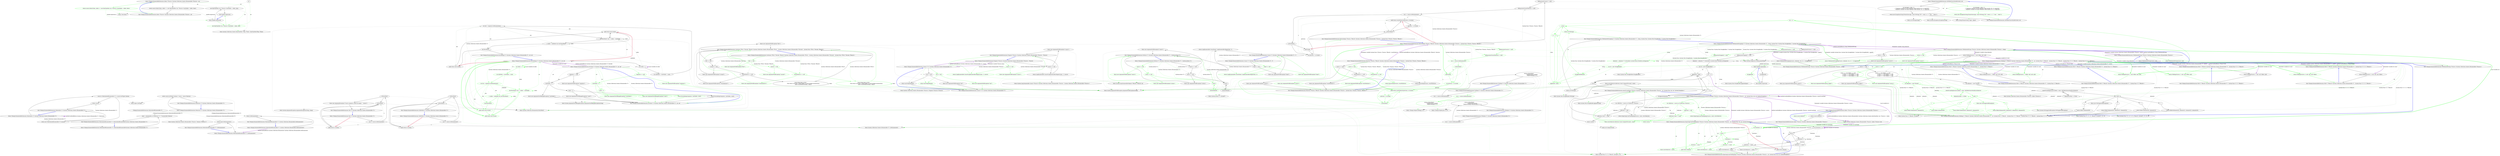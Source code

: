 digraph  {
n223 [label=int, span=""];
n224 [label="CSharpx.EnumerableExtensions.MaterializedEnumerable<T>", span=""];
n0 [label="Entry CSharpx.EnumerableExtensions.AssertCountImpl<TSource>(System.Collections.Generic.IEnumerable<TSource>, int, System.Func<int, int, System.Exception>)", span="23-23", cluster="CSharpx.EnumerableExtensions.AssertCountImpl<TSource>(System.Collections.Generic.IEnumerable<TSource>, int, System.Func<int, int, System.Exception>)"];
n1 [label="var collection = source as ICollection<TSource>", span="26-26", cluster="CSharpx.EnumerableExtensions.AssertCountImpl<TSource>(System.Collections.Generic.IEnumerable<TSource>, int, System.Func<int, int, System.Exception>)"];
n3 [label="collection.Count != count", span="29-29", cluster="CSharpx.EnumerableExtensions.AssertCountImpl<TSource>(System.Collections.Generic.IEnumerable<TSource>, int, System.Func<int, int, System.Exception>)"];
n4 [label="throw errorSelector(collection.Count.CompareTo(count), count);", span="30-30", cluster="CSharpx.EnumerableExtensions.AssertCountImpl<TSource>(System.Collections.Generic.IEnumerable<TSource>, int, System.Func<int, int, System.Exception>)"];
n5 [label="return source;", span="31-31", cluster="CSharpx.EnumerableExtensions.AssertCountImpl<TSource>(System.Collections.Generic.IEnumerable<TSource>, int, System.Func<int, int, System.Exception>)"];
n6 [label="return ExpectingCountYieldingImpl(source, count, errorSelector);", span="34-34", cluster="CSharpx.EnumerableExtensions.AssertCountImpl<TSource>(System.Collections.Generic.IEnumerable<TSource>, int, System.Func<int, int, System.Exception>)"];
n2 [label="collection != null", span="27-27", cluster="CSharpx.EnumerableExtensions.AssertCountImpl<TSource>(System.Collections.Generic.IEnumerable<TSource>, int, System.Func<int, int, System.Exception>)"];
n7 [label="Exit CSharpx.EnumerableExtensions.AssertCountImpl<TSource>(System.Collections.Generic.IEnumerable<TSource>, int, System.Func<int, int, System.Exception>)", span="23-23", cluster="CSharpx.EnumerableExtensions.AssertCountImpl<TSource>(System.Collections.Generic.IEnumerable<TSource>, int, System.Func<int, int, System.Exception>)"];
n10 [label="Entry CSharpx.EnumerableExtensions.ExpectingCountYieldingImpl<TSource>(System.Collections.Generic.IEnumerable<TSource>, int, System.Func<int, int, System.Exception>)", span="37-37", cluster="CSharpx.EnumerableExtensions.ExpectingCountYieldingImpl<TSource>(System.Collections.Generic.IEnumerable<TSource>, int, System.Func<int, int, System.Exception>)"];
n8 [label="Entry int.CompareTo(int)", span="0-0", cluster="int.CompareTo(int)"];
n9 [label="Entry System.Func<T1, T2, TResult>.Invoke(T1, T2)", span="0-0", cluster="System.Func<T1, T2, TResult>.Invoke(T1, T2)"];
n11 [label="var iterations = 0", span="40-40", cluster="CSharpx.EnumerableExtensions.ExpectingCountYieldingImpl<TSource>(System.Collections.Generic.IEnumerable<TSource>, int, System.Func<int, int, System.Exception>)"];
n16 [label="yield return element;", span="48-48", cluster="CSharpx.EnumerableExtensions.ExpectingCountYieldingImpl<TSource>(System.Collections.Generic.IEnumerable<TSource>, int, System.Func<int, int, System.Exception>)"];
n12 [label=source, span="41-41", cluster="CSharpx.EnumerableExtensions.ExpectingCountYieldingImpl<TSource>(System.Collections.Generic.IEnumerable<TSource>, int, System.Func<int, int, System.Exception>)"];
n14 [label="iterations > count", span="44-44", cluster="CSharpx.EnumerableExtensions.ExpectingCountYieldingImpl<TSource>(System.Collections.Generic.IEnumerable<TSource>, int, System.Func<int, int, System.Exception>)"];
n15 [label="throw errorSelector(1, count);", span="46-46", cluster="CSharpx.EnumerableExtensions.ExpectingCountYieldingImpl<TSource>(System.Collections.Generic.IEnumerable<TSource>, int, System.Func<int, int, System.Exception>)"];
n17 [label="iterations != count", span="50-50", cluster="CSharpx.EnumerableExtensions.ExpectingCountYieldingImpl<TSource>(System.Collections.Generic.IEnumerable<TSource>, int, System.Func<int, int, System.Exception>)"];
n18 [label="throw errorSelector(-1, count);", span="52-52", cluster="CSharpx.EnumerableExtensions.ExpectingCountYieldingImpl<TSource>(System.Collections.Generic.IEnumerable<TSource>, int, System.Func<int, int, System.Exception>)"];
n13 [label="iterations++", span="43-43", cluster="CSharpx.EnumerableExtensions.ExpectingCountYieldingImpl<TSource>(System.Collections.Generic.IEnumerable<TSource>, int, System.Func<int, int, System.Exception>)"];
n19 [label="Exit CSharpx.EnumerableExtensions.ExpectingCountYieldingImpl<TSource>(System.Collections.Generic.IEnumerable<TSource>, int, System.Func<int, int, System.Exception>)", span="37-37", cluster="CSharpx.EnumerableExtensions.ExpectingCountYieldingImpl<TSource>(System.Collections.Generic.IEnumerable<TSource>, int, System.Func<int, int, System.Exception>)"];
n20 [label="Entry CSharpx.EnumerableExtensions.Cartesian<TFirst, TSecond, TResult>(System.Collections.Generic.IEnumerable<TFirst>, System.Collections.Generic.IEnumerable<TSecond>, System.Func<TFirst, TSecond, TResult>)", span="60-60", cluster="CSharpx.EnumerableExtensions.Cartesian<TFirst, TSecond, TResult>(System.Collections.Generic.IEnumerable<TFirst>, System.Collections.Generic.IEnumerable<TSecond>, System.Func<TFirst, TSecond, TResult>)"];
n21 [label="first == null", span="62-62", cluster="CSharpx.EnumerableExtensions.Cartesian<TFirst, TSecond, TResult>(System.Collections.Generic.IEnumerable<TFirst>, System.Collections.Generic.IEnumerable<TSecond>, System.Func<TFirst, TSecond, TResult>)"];
n23 [label="second == null", span="63-63", cluster="CSharpx.EnumerableExtensions.Cartesian<TFirst, TSecond, TResult>(System.Collections.Generic.IEnumerable<TFirst>, System.Collections.Generic.IEnumerable<TSecond>, System.Func<TFirst, TSecond, TResult>)"];
n25 [label="resultSelector == null", span="64-64", cluster="CSharpx.EnumerableExtensions.Cartesian<TFirst, TSecond, TResult>(System.Collections.Generic.IEnumerable<TFirst>, System.Collections.Generic.IEnumerable<TSecond>, System.Func<TFirst, TSecond, TResult>)"];
n27 [label="return from item1 in first\n                   from item2 in second // TODO buffer to avoid multiple enumerations\n                   select resultSelector(item1, item2);", span="66-68", cluster="CSharpx.EnumerableExtensions.Cartesian<TFirst, TSecond, TResult>(System.Collections.Generic.IEnumerable<TFirst>, System.Collections.Generic.IEnumerable<TSecond>, System.Func<TFirst, TSecond, TResult>)"];
n22 [label="throw new ArgumentNullException(''first'');", span="62-62", cluster="CSharpx.EnumerableExtensions.Cartesian<TFirst, TSecond, TResult>(System.Collections.Generic.IEnumerable<TFirst>, System.Collections.Generic.IEnumerable<TSecond>, System.Func<TFirst, TSecond, TResult>)"];
n24 [label="throw new ArgumentNullException(''second'');", span="63-63", cluster="CSharpx.EnumerableExtensions.Cartesian<TFirst, TSecond, TResult>(System.Collections.Generic.IEnumerable<TFirst>, System.Collections.Generic.IEnumerable<TSecond>, System.Func<TFirst, TSecond, TResult>)"];
n26 [label="throw new ArgumentNullException(''resultSelector'');", span="64-64", cluster="CSharpx.EnumerableExtensions.Cartesian<TFirst, TSecond, TResult>(System.Collections.Generic.IEnumerable<TFirst>, System.Collections.Generic.IEnumerable<TSecond>, System.Func<TFirst, TSecond, TResult>)"];
n28 [label="Exit CSharpx.EnumerableExtensions.Cartesian<TFirst, TSecond, TResult>(System.Collections.Generic.IEnumerable<TFirst>, System.Collections.Generic.IEnumerable<TSecond>, System.Func<TFirst, TSecond, TResult>)", span="60-60", cluster="CSharpx.EnumerableExtensions.Cartesian<TFirst, TSecond, TResult>(System.Collections.Generic.IEnumerable<TFirst>, System.Collections.Generic.IEnumerable<TSecond>, System.Func<TFirst, TSecond, TResult>)"];
n29 [label="Entry System.ArgumentNullException.ArgumentNullException(string)", span="0-0", cluster="System.ArgumentNullException.ArgumentNullException(string)"];
n30 [label="Entry CSharpx.EnumerableExtensions.Prepend<TSource>(System.Collections.Generic.IEnumerable<TSource>, TSource)", span="74-74", cluster="CSharpx.EnumerableExtensions.Prepend<TSource>(System.Collections.Generic.IEnumerable<TSource>, TSource)"];
n31 [label="source == null", span="76-76", cluster="CSharpx.EnumerableExtensions.Prepend<TSource>(System.Collections.Generic.IEnumerable<TSource>, TSource)"];
n33 [label="return LinqEnumerable.Concat(LinqEnumerable.Repeat(value, 1), source);", span="78-78", cluster="CSharpx.EnumerableExtensions.Prepend<TSource>(System.Collections.Generic.IEnumerable<TSource>, TSource)"];
n32 [label="throw new ArgumentNullException(''source'');", span="76-76", cluster="CSharpx.EnumerableExtensions.Prepend<TSource>(System.Collections.Generic.IEnumerable<TSource>, TSource)"];
n34 [label="Exit CSharpx.EnumerableExtensions.Prepend<TSource>(System.Collections.Generic.IEnumerable<TSource>, TSource)", span="74-74", cluster="CSharpx.EnumerableExtensions.Prepend<TSource>(System.Collections.Generic.IEnumerable<TSource>, TSource)"];
n35 [label="Entry System.Linq.Enumerable.Repeat<TResult>(TResult, int)", span="0-0", cluster="System.Linq.Enumerable.Repeat<TResult>(TResult, int)"];
n36 [label="Entry System.Linq.Enumerable.Concat<TSource>(System.Collections.Generic.IEnumerable<TSource>, System.Collections.Generic.IEnumerable<TSource>)", span="0-0", cluster="System.Linq.Enumerable.Concat<TSource>(System.Collections.Generic.IEnumerable<TSource>, System.Collections.Generic.IEnumerable<TSource>)"];
n37 [label="Entry CSharpx.EnumerableExtensions.Concat<T>(T, System.Collections.Generic.IEnumerable<T>)", span="84-84", cluster="CSharpx.EnumerableExtensions.Concat<T>(T, System.Collections.Generic.IEnumerable<T>)"];
n38 [label="tail == null", span="86-86", cluster="CSharpx.EnumerableExtensions.Concat<T>(T, System.Collections.Generic.IEnumerable<T>)"];
n40 [label="return tail.Prepend(head);", span="88-88", cluster="CSharpx.EnumerableExtensions.Concat<T>(T, System.Collections.Generic.IEnumerable<T>)"];
n39 [label="throw new ArgumentNullException(''tail'');", span="86-86", cluster="CSharpx.EnumerableExtensions.Concat<T>(T, System.Collections.Generic.IEnumerable<T>)"];
n41 [label="Exit CSharpx.EnumerableExtensions.Concat<T>(T, System.Collections.Generic.IEnumerable<T>)", span="84-84", cluster="CSharpx.EnumerableExtensions.Concat<T>(T, System.Collections.Generic.IEnumerable<T>)"];
n42 [label="Entry System.Collections.Generic.IEnumerable<TSource>.Prepend<TSource>(TSource)", span="74-74", cluster="System.Collections.Generic.IEnumerable<TSource>.Prepend<TSource>(TSource)"];
n43 [label="Entry CSharpx.EnumerableExtensions.Concat<T>(System.Collections.Generic.IEnumerable<T>, T)", span="94-94", cluster="CSharpx.EnumerableExtensions.Concat<T>(System.Collections.Generic.IEnumerable<T>, T)"];
n44 [label="head == null", span="96-96", cluster="CSharpx.EnumerableExtensions.Concat<T>(System.Collections.Generic.IEnumerable<T>, T)"];
n46 [label="return LinqEnumerable.Concat(head, LinqEnumerable.Repeat(tail, 1));", span="98-98", cluster="CSharpx.EnumerableExtensions.Concat<T>(System.Collections.Generic.IEnumerable<T>, T)"];
n45 [label="throw new ArgumentNullException(''head'');", span="96-96", cluster="CSharpx.EnumerableExtensions.Concat<T>(System.Collections.Generic.IEnumerable<T>, T)"];
n47 [label="Exit CSharpx.EnumerableExtensions.Concat<T>(System.Collections.Generic.IEnumerable<T>, T)", span="94-94", cluster="CSharpx.EnumerableExtensions.Concat<T>(System.Collections.Generic.IEnumerable<T>, T)"];
n48 [label="Entry CSharpx.EnumerableExtensions.Exclude<T>(System.Collections.Generic.IEnumerable<T>, int, int)", span="105-105", cluster="CSharpx.EnumerableExtensions.Exclude<T>(System.Collections.Generic.IEnumerable<T>, int, int)"];
n49 [label="sequence == null", span="107-107", cluster="CSharpx.EnumerableExtensions.Exclude<T>(System.Collections.Generic.IEnumerable<T>, int, int)"];
n51 [label="startIndex < 0", span="108-108", cluster="CSharpx.EnumerableExtensions.Exclude<T>(System.Collections.Generic.IEnumerable<T>, int, int)"];
n53 [label="count < 0", span="109-109", cluster="CSharpx.EnumerableExtensions.Exclude<T>(System.Collections.Generic.IEnumerable<T>, int, int)"];
n55 [label="return ExcludeImpl(sequence, startIndex, count);", span="111-111", cluster="CSharpx.EnumerableExtensions.Exclude<T>(System.Collections.Generic.IEnumerable<T>, int, int)"];
n50 [label="throw new ArgumentNullException(''sequence'');", span="107-107", cluster="CSharpx.EnumerableExtensions.Exclude<T>(System.Collections.Generic.IEnumerable<T>, int, int)"];
n52 [label="throw new ArgumentOutOfRangeException(''startIndex'');", span="108-108", cluster="CSharpx.EnumerableExtensions.Exclude<T>(System.Collections.Generic.IEnumerable<T>, int, int)"];
n54 [label="throw new ArgumentOutOfRangeException(''count'');", span="109-109", cluster="CSharpx.EnumerableExtensions.Exclude<T>(System.Collections.Generic.IEnumerable<T>, int, int)"];
n56 [label="Exit CSharpx.EnumerableExtensions.Exclude<T>(System.Collections.Generic.IEnumerable<T>, int, int)", span="105-105", cluster="CSharpx.EnumerableExtensions.Exclude<T>(System.Collections.Generic.IEnumerable<T>, int, int)"];
n58 [label="Entry CSharpx.EnumerableExtensions.ExcludeImpl<T>(System.Collections.Generic.IEnumerable<T>, int, int)", span="114-114", cluster="CSharpx.EnumerableExtensions.ExcludeImpl<T>(System.Collections.Generic.IEnumerable<T>, int, int)"];
n57 [label="Entry System.ArgumentOutOfRangeException.ArgumentOutOfRangeException(string)", span="0-0", cluster="System.ArgumentOutOfRangeException.ArgumentOutOfRangeException(string)"];
n59 [label="var index = -1", span="116-116", cluster="CSharpx.EnumerableExtensions.ExcludeImpl<T>(System.Collections.Generic.IEnumerable<T>, int, int)"];
n63 [label="yield return iter.Current;", span="122-122", cluster="CSharpx.EnumerableExtensions.ExcludeImpl<T>(System.Collections.Generic.IEnumerable<T>, int, int)"];
n66 [label="yield return iter.Current;", span="128-128", cluster="CSharpx.EnumerableExtensions.ExcludeImpl<T>(System.Collections.Generic.IEnumerable<T>, int, int)"];
n60 [label="var endIndex = startIndex + count", span="117-117", cluster="CSharpx.EnumerableExtensions.ExcludeImpl<T>(System.Collections.Generic.IEnumerable<T>, int, int)"];
n61 [label="var iter = sequence.GetEnumerator()", span="118-118", cluster="CSharpx.EnumerableExtensions.ExcludeImpl<T>(System.Collections.Generic.IEnumerable<T>, int, int)"];
n62 [label="iter.MoveNext() && ++index < startIndex", span="121-121", cluster="CSharpx.EnumerableExtensions.ExcludeImpl<T>(System.Collections.Generic.IEnumerable<T>, int, int)"];
n64 [label="++index < endIndex && iter.MoveNext()", span="124-124", cluster="CSharpx.EnumerableExtensions.ExcludeImpl<T>(System.Collections.Generic.IEnumerable<T>, int, int)"];
n68 [label="Entry System.Collections.Generic.IEnumerable<T>.GetEnumerator()", span="0-0", cluster="System.Collections.Generic.IEnumerable<T>.GetEnumerator()"];
n65 [label="iter.MoveNext()", span="127-127", cluster="CSharpx.EnumerableExtensions.ExcludeImpl<T>(System.Collections.Generic.IEnumerable<T>, int, int)"];
n69 [label="Entry System.Collections.IEnumerator.MoveNext()", span="0-0", cluster="System.Collections.IEnumerator.MoveNext()"];
n67 [label="Exit CSharpx.EnumerableExtensions.ExcludeImpl<T>(System.Collections.Generic.IEnumerable<T>, int, int)", span="114-114", cluster="CSharpx.EnumerableExtensions.ExcludeImpl<T>(System.Collections.Generic.IEnumerable<T>, int, int)"];
n70 [label="Entry CSharpx.EnumerableExtensions.Index<TSource>(System.Collections.Generic.IEnumerable<TSource>)", span="137-137", cluster="CSharpx.EnumerableExtensions.Index<TSource>(System.Collections.Generic.IEnumerable<TSource>)"];
n71 [label="return source.Index(0);", span="139-139", cluster="CSharpx.EnumerableExtensions.Index<TSource>(System.Collections.Generic.IEnumerable<TSource>)"];
n72 [label="Exit CSharpx.EnumerableExtensions.Index<TSource>(System.Collections.Generic.IEnumerable<TSource>)", span="137-137", cluster="CSharpx.EnumerableExtensions.Index<TSource>(System.Collections.Generic.IEnumerable<TSource>)"];
n73 [label="Entry System.Collections.Generic.IEnumerable<TSource>.Index<TSource>(int)", span="147-147", cluster="System.Collections.Generic.IEnumerable<TSource>.Index<TSource>(int)"];
n74 [label="Entry CSharpx.EnumerableExtensions.Index<TSource>(System.Collections.Generic.IEnumerable<TSource>, int)", span="147-147", cluster="CSharpx.EnumerableExtensions.Index<TSource>(System.Collections.Generic.IEnumerable<TSource>, int)"];
n75 [label="return source.Select((item, index) => new KeyValuePair<int, TSource>(startIndex + index, item));", span="149-149", cluster="CSharpx.EnumerableExtensions.Index<TSource>(System.Collections.Generic.IEnumerable<TSource>, int)"];
n79 [label="new KeyValuePair<int, TSource>(startIndex + index, item)", span="149-149", cluster="lambda expression"];
n76 [label="Exit CSharpx.EnumerableExtensions.Index<TSource>(System.Collections.Generic.IEnumerable<TSource>, int)", span="147-147", cluster="CSharpx.EnumerableExtensions.Index<TSource>(System.Collections.Generic.IEnumerable<TSource>, int)"];
n77 [label="Entry Unk.Select", span="", cluster="Unk.Select"];
n78 [label="Entry lambda expression", span="149-149", cluster="lambda expression"];
n80 [label="Exit lambda expression", span="149-149", cluster="lambda expression"];
n81 [label="Entry System.Collections.Generic.KeyValuePair<TKey, TValue>.KeyValuePair(TKey, TValue)", span="0-0", cluster="System.Collections.Generic.KeyValuePair<TKey, TValue>.KeyValuePair(TKey, TValue)"];
n82 [label="Entry CSharpx.EnumerableExtensions.Fold<T, TResult>(System.Collections.Generic.IEnumerable<T>, System.Func<T, TResult>)", span="156-156", cluster="CSharpx.EnumerableExtensions.Fold<T, TResult>(System.Collections.Generic.IEnumerable<T>, System.Func<T, TResult>)"];
n83 [label="return FoldImpl(source, 1, folder, null, null, null);", span="158-158", cluster="CSharpx.EnumerableExtensions.Fold<T, TResult>(System.Collections.Generic.IEnumerable<T>, System.Func<T, TResult>)"];
n84 [label="Exit CSharpx.EnumerableExtensions.Fold<T, TResult>(System.Collections.Generic.IEnumerable<T>, System.Func<T, TResult>)", span="156-156", cluster="CSharpx.EnumerableExtensions.Fold<T, TResult>(System.Collections.Generic.IEnumerable<T>, System.Func<T, TResult>)"];
n85 [label="Entry CSharpx.EnumerableExtensions.FoldImpl<T, TResult>(System.Collections.Generic.IEnumerable<T>, int, System.Func<T, TResult>, System.Func<T, T, TResult>, System.Func<T, T, T, TResult>, System.Func<T, T, T, T, TResult>)", span="188-188", cluster="CSharpx.EnumerableExtensions.FoldImpl<T, TResult>(System.Collections.Generic.IEnumerable<T>, int, System.Func<T, TResult>, System.Func<T, T, TResult>, System.Func<T, T, T, TResult>, System.Func<T, T, T, T, TResult>)"];
n86 [label="Entry CSharpx.EnumerableExtensions.Fold<T, TResult>(System.Collections.Generic.IEnumerable<T>, System.Func<T, T, TResult>)", span="165-165", cluster="CSharpx.EnumerableExtensions.Fold<T, TResult>(System.Collections.Generic.IEnumerable<T>, System.Func<T, T, TResult>)"];
n87 [label="return FoldImpl(source, 2, null, folder, null, null);", span="167-167", cluster="CSharpx.EnumerableExtensions.Fold<T, TResult>(System.Collections.Generic.IEnumerable<T>, System.Func<T, T, TResult>)"];
n88 [label="Exit CSharpx.EnumerableExtensions.Fold<T, TResult>(System.Collections.Generic.IEnumerable<T>, System.Func<T, T, TResult>)", span="165-165", cluster="CSharpx.EnumerableExtensions.Fold<T, TResult>(System.Collections.Generic.IEnumerable<T>, System.Func<T, T, TResult>)"];
n89 [label="Entry CSharpx.EnumerableExtensions.Fold<T, TResult>(System.Collections.Generic.IEnumerable<T>, System.Func<T, T, T, TResult>)", span="174-174", cluster="CSharpx.EnumerableExtensions.Fold<T, TResult>(System.Collections.Generic.IEnumerable<T>, System.Func<T, T, T, TResult>)"];
n90 [label="return FoldImpl(source, 3, null, null, folder, null);", span="176-176", cluster="CSharpx.EnumerableExtensions.Fold<T, TResult>(System.Collections.Generic.IEnumerable<T>, System.Func<T, T, T, TResult>)"];
n91 [label="Exit CSharpx.EnumerableExtensions.Fold<T, TResult>(System.Collections.Generic.IEnumerable<T>, System.Func<T, T, T, TResult>)", span="174-174", cluster="CSharpx.EnumerableExtensions.Fold<T, TResult>(System.Collections.Generic.IEnumerable<T>, System.Func<T, T, T, TResult>)"];
n92 [label="Entry CSharpx.EnumerableExtensions.Fold<T, TResult>(System.Collections.Generic.IEnumerable<T>, System.Func<T, T, T, T, TResult>)", span="183-183", cluster="CSharpx.EnumerableExtensions.Fold<T, TResult>(System.Collections.Generic.IEnumerable<T>, System.Func<T, T, T, T, TResult>)"];
n93 [label="return FoldImpl(source, 4, null, null, null, folder);", span="185-185", cluster="CSharpx.EnumerableExtensions.Fold<T, TResult>(System.Collections.Generic.IEnumerable<T>, System.Func<T, T, T, T, TResult>)"];
n94 [label="Exit CSharpx.EnumerableExtensions.Fold<T, TResult>(System.Collections.Generic.IEnumerable<T>, System.Func<T, T, T, T, TResult>)", span="183-183", cluster="CSharpx.EnumerableExtensions.Fold<T, TResult>(System.Collections.Generic.IEnumerable<T>, System.Func<T, T, T, T, TResult>)"];
n95 [label="source == null", span="194-194", cluster="CSharpx.EnumerableExtensions.FoldImpl<T, TResult>(System.Collections.Generic.IEnumerable<T>, int, System.Func<T, TResult>, System.Func<T, T, TResult>, System.Func<T, T, T, TResult>, System.Func<T, T, T, T, TResult>)"];
n97 [label="count == 1 && folder1 == null\n                || count == 2 && folder2 == null\n                || count == 3 && folder3 == null\n                || count == 4 && folder4 == null", span="195-198", cluster="CSharpx.EnumerableExtensions.FoldImpl<T, TResult>(System.Collections.Generic.IEnumerable<T>, int, System.Func<T, TResult>, System.Func<T, T, TResult>, System.Func<T, T, T, TResult>, System.Func<T, T, T, T, TResult>)"];
n99 [label="var elements = new T[count]", span="203-203", cluster="CSharpx.EnumerableExtensions.FoldImpl<T, TResult>(System.Collections.Generic.IEnumerable<T>, int, System.Func<T, TResult>, System.Func<T, T, TResult>, System.Func<T, T, T, TResult>, System.Func<T, T, T, T, TResult>)"];
n100 [label="AssertCountImpl(source.Index(), count, OnFolderSourceSizeErrorSelector)", span="204-204", cluster="CSharpx.EnumerableExtensions.FoldImpl<T, TResult>(System.Collections.Generic.IEnumerable<T>, int, System.Func<T, TResult>, System.Func<T, T, TResult>, System.Func<T, T, T, TResult>, System.Func<T, T, T, T, TResult>)"];
n102 [label=count, span="207-207", cluster="CSharpx.EnumerableExtensions.FoldImpl<T, TResult>(System.Collections.Generic.IEnumerable<T>, int, System.Func<T, TResult>, System.Func<T, T, TResult>, System.Func<T, T, T, TResult>, System.Func<T, T, T, T, TResult>)"];
n104 [label="return folder1(elements[0]);", span="209-209", cluster="CSharpx.EnumerableExtensions.FoldImpl<T, TResult>(System.Collections.Generic.IEnumerable<T>, int, System.Func<T, TResult>, System.Func<T, T, TResult>, System.Func<T, T, T, TResult>, System.Func<T, T, T, T, TResult>)"];
n106 [label="return folder2(elements[0], elements[1]);", span="210-210", cluster="CSharpx.EnumerableExtensions.FoldImpl<T, TResult>(System.Collections.Generic.IEnumerable<T>, int, System.Func<T, TResult>, System.Func<T, T, TResult>, System.Func<T, T, T, TResult>, System.Func<T, T, T, T, TResult>)"];
n108 [label="return folder3(elements[0], elements[1], elements[2]);", span="211-211", cluster="CSharpx.EnumerableExtensions.FoldImpl<T, TResult>(System.Collections.Generic.IEnumerable<T>, int, System.Func<T, TResult>, System.Func<T, T, TResult>, System.Func<T, T, T, TResult>, System.Func<T, T, T, T, TResult>)"];
n110 [label="return folder4(elements[0], elements[1], elements[2], elements[3]);", span="212-212", cluster="CSharpx.EnumerableExtensions.FoldImpl<T, TResult>(System.Collections.Generic.IEnumerable<T>, int, System.Func<T, TResult>, System.Func<T, T, TResult>, System.Func<T, T, T, TResult>, System.Func<T, T, T, T, TResult>)"];
n96 [label="throw new ArgumentNullException(''source'');", span="194-194", cluster="CSharpx.EnumerableExtensions.FoldImpl<T, TResult>(System.Collections.Generic.IEnumerable<T>, int, System.Func<T, TResult>, System.Func<T, T, TResult>, System.Func<T, T, T, TResult>, System.Func<T, T, T, T, TResult>)"];
n98 [label="throw new ArgumentNullException(''folder'');", span="200-200", cluster="CSharpx.EnumerableExtensions.FoldImpl<T, TResult>(System.Collections.Generic.IEnumerable<T>, int, System.Func<T, TResult>, System.Func<T, T, TResult>, System.Func<T, T, T, TResult>, System.Func<T, T, T, T, TResult>)"];
n101 [label="elements[e.Key] = e.Value", span="205-205", cluster="CSharpx.EnumerableExtensions.FoldImpl<T, TResult>(System.Collections.Generic.IEnumerable<T>, int, System.Func<T, TResult>, System.Func<T, T, TResult>, System.Func<T, T, T, TResult>, System.Func<T, T, T, T, TResult>)"];
n113 [label="Entry System.Collections.Generic.IEnumerable<TSource>.Index<TSource>()", span="137-137", cluster="System.Collections.Generic.IEnumerable<TSource>.Index<TSource>()"];
n103 [label=1, span="209-209", cluster="CSharpx.EnumerableExtensions.FoldImpl<T, TResult>(System.Collections.Generic.IEnumerable<T>, int, System.Func<T, TResult>, System.Func<T, T, TResult>, System.Func<T, T, T, TResult>, System.Func<T, T, T, T, TResult>)"];
n105 [label=2, span="210-210", cluster="CSharpx.EnumerableExtensions.FoldImpl<T, TResult>(System.Collections.Generic.IEnumerable<T>, int, System.Func<T, TResult>, System.Func<T, T, TResult>, System.Func<T, T, T, TResult>, System.Func<T, T, T, T, TResult>)"];
n107 [label=3, span="211-211", cluster="CSharpx.EnumerableExtensions.FoldImpl<T, TResult>(System.Collections.Generic.IEnumerable<T>, int, System.Func<T, TResult>, System.Func<T, T, TResult>, System.Func<T, T, T, TResult>, System.Func<T, T, T, T, TResult>)"];
n109 [label=4, span="212-212", cluster="CSharpx.EnumerableExtensions.FoldImpl<T, TResult>(System.Collections.Generic.IEnumerable<T>, int, System.Func<T, TResult>, System.Func<T, T, TResult>, System.Func<T, T, T, TResult>, System.Func<T, T, T, T, TResult>)"];
n111 [label="throw new NotSupportedException();", span="213-213", cluster="CSharpx.EnumerableExtensions.FoldImpl<T, TResult>(System.Collections.Generic.IEnumerable<T>, int, System.Func<T, TResult>, System.Func<T, T, TResult>, System.Func<T, T, T, TResult>, System.Func<T, T, T, T, TResult>)"];
n112 [label="Exit CSharpx.EnumerableExtensions.FoldImpl<T, TResult>(System.Collections.Generic.IEnumerable<T>, int, System.Func<T, TResult>, System.Func<T, T, TResult>, System.Func<T, T, T, TResult>, System.Func<T, T, T, T, TResult>)", span="188-188", cluster="CSharpx.EnumerableExtensions.FoldImpl<T, TResult>(System.Collections.Generic.IEnumerable<T>, int, System.Func<T, TResult>, System.Func<T, T, TResult>, System.Func<T, T, T, TResult>, System.Func<T, T, T, T, TResult>)"];
n117 [label="Entry System.NotSupportedException.NotSupportedException()", span="0-0", cluster="System.NotSupportedException.NotSupportedException()"];
n114 [label="Entry System.Func<T, TResult>.Invoke(T)", span="0-0", cluster="System.Func<T, TResult>.Invoke(T)"];
n115 [label="Entry System.Func<T1, T2, T3, TResult>.Invoke(T1, T2, T3)", span="0-0", cluster="System.Func<T1, T2, T3, TResult>.Invoke(T1, T2, T3)"];
n116 [label="Entry System.Func<T1, T2, T3, T4, TResult>.Invoke(T1, T2, T3, T4)", span="0-0", cluster="System.Func<T1, T2, T3, T4, TResult>.Invoke(T1, T2, T3, T4)"];
n118 [label="Entry CSharpx.EnumerableExtensions.OnFolderSourceSizeError(int, int)", span="219-219", cluster="CSharpx.EnumerableExtensions.OnFolderSourceSizeError(int, int)"];
n119 [label="var message = cmp < 0\n                        ? ''Sequence contains too few elements when exactly {0} {1} expected.''\n                        : ''Sequence contains too many elements when exactly {0} {1} expected.''", span="221-223", cluster="CSharpx.EnumerableExtensions.OnFolderSourceSizeError(int, int)"];
n120 [label="return new Exception(string.Format(message, count.ToString(''N0''), count == 1 ? ''was'' : ''were''));", span="224-224", cluster="CSharpx.EnumerableExtensions.OnFolderSourceSizeError(int, int)"];
n121 [label="Exit CSharpx.EnumerableExtensions.OnFolderSourceSizeError(int, int)", span="219-219", cluster="CSharpx.EnumerableExtensions.OnFolderSourceSizeError(int, int)"];
n122 [label="Entry System.Exception.Exception(string)", span="0-0", cluster="System.Exception.Exception(string)"];
n123 [label="Entry int.ToString(string)", span="0-0", cluster="int.ToString(string)"];
n124 [label="Entry string.Format(string, object, object)", span="0-0", cluster="string.Format(string, object, object)"];
n125 [label="Entry CSharpx.EnumerableExtensions.ForEach<T>(System.Collections.Generic.IEnumerable<T>, System.Action<T>)", span="231-231", cluster="CSharpx.EnumerableExtensions.ForEach<T>(System.Collections.Generic.IEnumerable<T>, System.Action<T>)"];
n126 [label="source == null", span="233-233", cluster="CSharpx.EnumerableExtensions.ForEach<T>(System.Collections.Generic.IEnumerable<T>, System.Action<T>)"];
n128 [label="action == null", span="234-234", cluster="CSharpx.EnumerableExtensions.ForEach<T>(System.Collections.Generic.IEnumerable<T>, System.Action<T>)"];
n130 [label=source, span="236-236", cluster="CSharpx.EnumerableExtensions.ForEach<T>(System.Collections.Generic.IEnumerable<T>, System.Action<T>)"];
n131 [label="action(element)", span="238-238", cluster="CSharpx.EnumerableExtensions.ForEach<T>(System.Collections.Generic.IEnumerable<T>, System.Action<T>)"];
n127 [label="throw new ArgumentNullException(''source'');", span="233-233", cluster="CSharpx.EnumerableExtensions.ForEach<T>(System.Collections.Generic.IEnumerable<T>, System.Action<T>)"];
n129 [label="throw new ArgumentNullException(''action'');", span="234-234", cluster="CSharpx.EnumerableExtensions.ForEach<T>(System.Collections.Generic.IEnumerable<T>, System.Action<T>)"];
n132 [label="Exit CSharpx.EnumerableExtensions.ForEach<T>(System.Collections.Generic.IEnumerable<T>, System.Action<T>)", span="231-231", cluster="CSharpx.EnumerableExtensions.ForEach<T>(System.Collections.Generic.IEnumerable<T>, System.Action<T>)"];
n133 [label="Entry System.Action<T>.Invoke(T)", span="0-0", cluster="System.Action<T>.Invoke(T)"];
n134 [label="Entry CSharpx.EnumerableExtensions.Pairwise<TSource, TResult>(System.Collections.Generic.IEnumerable<TSource>, System.Func<TSource, TSource, TResult>)", span="248-248", cluster="CSharpx.EnumerableExtensions.Pairwise<TSource, TResult>(System.Collections.Generic.IEnumerable<TSource>, System.Func<TSource, TSource, TResult>)"];
n135 [label="source == null", span="250-250", cluster="CSharpx.EnumerableExtensions.Pairwise<TSource, TResult>(System.Collections.Generic.IEnumerable<TSource>, System.Func<TSource, TSource, TResult>)"];
n137 [label="resultSelector == null", span="251-251", cluster="CSharpx.EnumerableExtensions.Pairwise<TSource, TResult>(System.Collections.Generic.IEnumerable<TSource>, System.Func<TSource, TSource, TResult>)"];
n139 [label="return PairwiseImpl(source, resultSelector);", span="253-253", cluster="CSharpx.EnumerableExtensions.Pairwise<TSource, TResult>(System.Collections.Generic.IEnumerable<TSource>, System.Func<TSource, TSource, TResult>)"];
n136 [label="throw new ArgumentNullException(''source'');", span="250-250", cluster="CSharpx.EnumerableExtensions.Pairwise<TSource, TResult>(System.Collections.Generic.IEnumerable<TSource>, System.Func<TSource, TSource, TResult>)"];
n138 [label="throw new ArgumentNullException(''resultSelector'');", span="251-251", cluster="CSharpx.EnumerableExtensions.Pairwise<TSource, TResult>(System.Collections.Generic.IEnumerable<TSource>, System.Func<TSource, TSource, TResult>)"];
n140 [label="Exit CSharpx.EnumerableExtensions.Pairwise<TSource, TResult>(System.Collections.Generic.IEnumerable<TSource>, System.Func<TSource, TSource, TResult>)", span="248-248", cluster="CSharpx.EnumerableExtensions.Pairwise<TSource, TResult>(System.Collections.Generic.IEnumerable<TSource>, System.Func<TSource, TSource, TResult>)"];
n141 [label="Entry CSharpx.EnumerableExtensions.PairwiseImpl<TSource, TResult>(System.Collections.Generic.IEnumerable<TSource>, System.Func<TSource, TSource, TResult>)", span="256-256", cluster="CSharpx.EnumerableExtensions.PairwiseImpl<TSource, TResult>(System.Collections.Generic.IEnumerable<TSource>, System.Func<TSource, TSource, TResult>)"];
n142 [label="Debug.Assert(source != null)", span="258-258", cluster="CSharpx.EnumerableExtensions.PairwiseImpl<TSource, TResult>(System.Collections.Generic.IEnumerable<TSource>, System.Func<TSource, TSource, TResult>)"];
n146 [label="yield break;", span="264-264", cluster="CSharpx.EnumerableExtensions.PairwiseImpl<TSource, TResult>(System.Collections.Generic.IEnumerable<TSource>, System.Func<TSource, TSource, TResult>)"];
n149 [label="yield return resultSelector(previous, e.Current);", span="269-269", cluster="CSharpx.EnumerableExtensions.PairwiseImpl<TSource, TResult>(System.Collections.Generic.IEnumerable<TSource>, System.Func<TSource, TSource, TResult>)"];
n143 [label="Debug.Assert(resultSelector != null)", span="259-259", cluster="CSharpx.EnumerableExtensions.PairwiseImpl<TSource, TResult>(System.Collections.Generic.IEnumerable<TSource>, System.Func<TSource, TSource, TResult>)"];
n144 [label="var e = source.GetEnumerator()", span="261-261", cluster="CSharpx.EnumerableExtensions.PairwiseImpl<TSource, TResult>(System.Collections.Generic.IEnumerable<TSource>, System.Func<TSource, TSource, TResult>)"];
n152 [label="Entry System.Diagnostics.Debug.Assert(bool)", span="0-0", cluster="System.Diagnostics.Debug.Assert(bool)"];
n145 [label="!e.MoveNext()", span="263-263", cluster="CSharpx.EnumerableExtensions.PairwiseImpl<TSource, TResult>(System.Collections.Generic.IEnumerable<TSource>, System.Func<TSource, TSource, TResult>)"];
n147 [label="var previous = e.Current", span="266-266", cluster="CSharpx.EnumerableExtensions.PairwiseImpl<TSource, TResult>(System.Collections.Generic.IEnumerable<TSource>, System.Func<TSource, TSource, TResult>)"];
n148 [label="e.MoveNext()", span="267-267", cluster="CSharpx.EnumerableExtensions.PairwiseImpl<TSource, TResult>(System.Collections.Generic.IEnumerable<TSource>, System.Func<TSource, TSource, TResult>)"];
n150 [label="previous = e.Current", span="270-270", cluster="CSharpx.EnumerableExtensions.PairwiseImpl<TSource, TResult>(System.Collections.Generic.IEnumerable<TSource>, System.Func<TSource, TSource, TResult>)"];
n151 [label="Exit CSharpx.EnumerableExtensions.PairwiseImpl<TSource, TResult>(System.Collections.Generic.IEnumerable<TSource>, System.Func<TSource, TSource, TResult>)", span="256-256", cluster="CSharpx.EnumerableExtensions.PairwiseImpl<TSource, TResult>(System.Collections.Generic.IEnumerable<TSource>, System.Func<TSource, TSource, TResult>)"];
n153 [label="Entry CSharpx.EnumerableExtensions.ToDelimitedString<TSource>(System.Collections.Generic.IEnumerable<TSource>)", span="279-279", cluster="CSharpx.EnumerableExtensions.ToDelimitedString<TSource>(System.Collections.Generic.IEnumerable<TSource>)"];
n154 [label="return ToDelimitedString(source, null);", span="281-281", cluster="CSharpx.EnumerableExtensions.ToDelimitedString<TSource>(System.Collections.Generic.IEnumerable<TSource>)"];
n155 [label="Exit CSharpx.EnumerableExtensions.ToDelimitedString<TSource>(System.Collections.Generic.IEnumerable<TSource>)", span="279-279", cluster="CSharpx.EnumerableExtensions.ToDelimitedString<TSource>(System.Collections.Generic.IEnumerable<TSource>)"];
n156 [label="Entry CSharpx.EnumerableExtensions.ToDelimitedString<TSource>(System.Collections.Generic.IEnumerable<TSource>, string)", span="288-288", cluster="CSharpx.EnumerableExtensions.ToDelimitedString<TSource>(System.Collections.Generic.IEnumerable<TSource>, string)"];
n157 [label="source == null", span="290-290", cluster="CSharpx.EnumerableExtensions.ToDelimitedString<TSource>(System.Collections.Generic.IEnumerable<TSource>, string)"];
n159 [label="return ToDelimitedStringImpl(source, delimiter, (sb, e) => sb.Append(e));", span="292-292", cluster="CSharpx.EnumerableExtensions.ToDelimitedString<TSource>(System.Collections.Generic.IEnumerable<TSource>, string)"];
n158 [label="throw new ArgumentNullException(''source'');", span="290-290", cluster="CSharpx.EnumerableExtensions.ToDelimitedString<TSource>(System.Collections.Generic.IEnumerable<TSource>, string)"];
n160 [label="Exit CSharpx.EnumerableExtensions.ToDelimitedString<TSource>(System.Collections.Generic.IEnumerable<TSource>, string)", span="288-288", cluster="CSharpx.EnumerableExtensions.ToDelimitedString<TSource>(System.Collections.Generic.IEnumerable<TSource>, string)"];
n161 [label="Entry CSharpx.EnumerableExtensions.ToDelimitedStringImpl<T>(System.Collections.Generic.IEnumerable<T>, string, System.Func<System.Text.StringBuilder, T, System.Text.StringBuilder>)", span="295-295", cluster="CSharpx.EnumerableExtensions.ToDelimitedStringImpl<T>(System.Collections.Generic.IEnumerable<T>, string, System.Func<System.Text.StringBuilder, T, System.Text.StringBuilder>)"];
n162 [label="Entry lambda expression", span="292-292", cluster="lambda expression"];
n163 [label="sb.Append(e)", span="292-292", cluster="lambda expression"];
n164 [label="Exit lambda expression", span="292-292", cluster="lambda expression"];
n165 [label="Entry System.Text.StringBuilder.Append(object)", span="0-0", cluster="System.Text.StringBuilder.Append(object)"];
n166 [label="Debug.Assert(source != null)", span="297-297", cluster="CSharpx.EnumerableExtensions.ToDelimitedStringImpl<T>(System.Collections.Generic.IEnumerable<T>, string, System.Func<System.Text.StringBuilder, T, System.Text.StringBuilder>)"];
n167 [label="Debug.Assert(append != null)", span="298-298", cluster="CSharpx.EnumerableExtensions.ToDelimitedStringImpl<T>(System.Collections.Generic.IEnumerable<T>, string, System.Func<System.Text.StringBuilder, T, System.Text.StringBuilder>)"];
n168 [label="delimiter = delimiter ?? CultureInfo.CurrentCulture.TextInfo.ListSeparator", span="300-300", cluster="CSharpx.EnumerableExtensions.ToDelimitedStringImpl<T>(System.Collections.Generic.IEnumerable<T>, string, System.Func<System.Text.StringBuilder, T, System.Text.StringBuilder>)"];
n171 [label=source, span="304-304", cluster="CSharpx.EnumerableExtensions.ToDelimitedStringImpl<T>(System.Collections.Generic.IEnumerable<T>, string, System.Func<System.Text.StringBuilder, T, System.Text.StringBuilder>)"];
n174 [label="append(sb, value)", span="307-307", cluster="CSharpx.EnumerableExtensions.ToDelimitedStringImpl<T>(System.Collections.Generic.IEnumerable<T>, string, System.Func<System.Text.StringBuilder, T, System.Text.StringBuilder>)"];
n169 [label="var sb = new StringBuilder()", span="301-301", cluster="CSharpx.EnumerableExtensions.ToDelimitedStringImpl<T>(System.Collections.Generic.IEnumerable<T>, string, System.Func<System.Text.StringBuilder, T, System.Text.StringBuilder>)"];
n173 [label="sb.Append(delimiter)", span="306-306", cluster="CSharpx.EnumerableExtensions.ToDelimitedStringImpl<T>(System.Collections.Generic.IEnumerable<T>, string, System.Func<System.Text.StringBuilder, T, System.Text.StringBuilder>)"];
n170 [label="var i = 0", span="302-302", cluster="CSharpx.EnumerableExtensions.ToDelimitedStringImpl<T>(System.Collections.Generic.IEnumerable<T>, string, System.Func<System.Text.StringBuilder, T, System.Text.StringBuilder>)"];
n177 [label="Entry System.Text.StringBuilder.StringBuilder()", span="0-0", cluster="System.Text.StringBuilder.StringBuilder()"];
n175 [label="return sb.ToString();", span="310-310", cluster="CSharpx.EnumerableExtensions.ToDelimitedStringImpl<T>(System.Collections.Generic.IEnumerable<T>, string, System.Func<System.Text.StringBuilder, T, System.Text.StringBuilder>)"];
n172 [label="i++ > 0", span="306-306", cluster="CSharpx.EnumerableExtensions.ToDelimitedStringImpl<T>(System.Collections.Generic.IEnumerable<T>, string, System.Func<System.Text.StringBuilder, T, System.Text.StringBuilder>)"];
n178 [label="Entry System.Text.StringBuilder.Append(string)", span="0-0", cluster="System.Text.StringBuilder.Append(string)"];
n176 [label="Exit CSharpx.EnumerableExtensions.ToDelimitedStringImpl<T>(System.Collections.Generic.IEnumerable<T>, string, System.Func<System.Text.StringBuilder, T, System.Text.StringBuilder>)", span="295-295", cluster="CSharpx.EnumerableExtensions.ToDelimitedStringImpl<T>(System.Collections.Generic.IEnumerable<T>, string, System.Func<System.Text.StringBuilder, T, System.Text.StringBuilder>)"];
n179 [label="Entry System.Text.StringBuilder.ToString()", span="0-0", cluster="System.Text.StringBuilder.ToString()"];
n180 [label="Entry CSharpx.EnumerableExtensions.TryHead<T>(System.Collections.Generic.IEnumerable<T>)", span="318-318", cluster="CSharpx.EnumerableExtensions.TryHead<T>(System.Collections.Generic.IEnumerable<T>)"];
n181 [label="var e = source.GetEnumerator()", span="320-320", cluster="CSharpx.EnumerableExtensions.TryHead<T>(System.Collections.Generic.IEnumerable<T>)"];
n182 [label="return e.MoveNext()\n                    ? Maybe.Just(e.Current)\n                    : Maybe.Nothing<T>();", span="322-324", cluster="CSharpx.EnumerableExtensions.TryHead<T>(System.Collections.Generic.IEnumerable<T>)"];
n183 [label="Exit CSharpx.EnumerableExtensions.TryHead<T>(System.Collections.Generic.IEnumerable<T>)", span="318-318", cluster="CSharpx.EnumerableExtensions.TryHead<T>(System.Collections.Generic.IEnumerable<T>)"];
n184 [label="Entry CSharpx.Maybe.Just<T>(T)", span="80-80", cluster="CSharpx.Maybe.Just<T>(T)"];
n185 [label="Entry CSharpx.Maybe.Nothing<T>()", span="75-75", cluster="CSharpx.Maybe.Nothing<T>()"];
n186 [label="Entry CSharpx.EnumerableExtensions.ToMaybe<T>(System.Collections.Generic.IEnumerable<T>)", span="331-331", cluster="CSharpx.EnumerableExtensions.ToMaybe<T>(System.Collections.Generic.IEnumerable<T>)"];
n187 [label="var e = source.GetEnumerator()", span="333-333", cluster="CSharpx.EnumerableExtensions.ToMaybe<T>(System.Collections.Generic.IEnumerable<T>)"];
n188 [label="return e.MoveNext()\n                    ? Maybe.Just(source)\n                    : Maybe.Nothing<IEnumerable<T>>();", span="335-337", cluster="CSharpx.EnumerableExtensions.ToMaybe<T>(System.Collections.Generic.IEnumerable<T>)"];
n189 [label="Exit CSharpx.EnumerableExtensions.ToMaybe<T>(System.Collections.Generic.IEnumerable<T>)", span="331-331", cluster="CSharpx.EnumerableExtensions.ToMaybe<T>(System.Collections.Generic.IEnumerable<T>)"];
n190 [label="Entry CSharpx.EnumerableExtensions.Tail<T>(System.Collections.Generic.IEnumerable<T>)", span="346-346", cluster="CSharpx.EnumerableExtensions.Tail<T>(System.Collections.Generic.IEnumerable<T>)"];
n191 [label="var e = source.GetEnumerator()", span="348-348", cluster="CSharpx.EnumerableExtensions.Tail<T>(System.Collections.Generic.IEnumerable<T>)"];
n194 [label="yield return e.Current;", span="352-352", cluster="CSharpx.EnumerableExtensions.Tail<T>(System.Collections.Generic.IEnumerable<T>)"];
n192 [label="e.MoveNext()", span="350-350", cluster="CSharpx.EnumerableExtensions.Tail<T>(System.Collections.Generic.IEnumerable<T>)"];
n193 [label="e.MoveNext()", span="351-351", cluster="CSharpx.EnumerableExtensions.Tail<T>(System.Collections.Generic.IEnumerable<T>)"];
n195 [label="throw new ArgumentException(''Source sequence cannot be empty.'', ''source'');", span="354-354", cluster="CSharpx.EnumerableExtensions.Tail<T>(System.Collections.Generic.IEnumerable<T>)"];
n196 [label="Exit CSharpx.EnumerableExtensions.Tail<T>(System.Collections.Generic.IEnumerable<T>)", span="346-346", cluster="CSharpx.EnumerableExtensions.Tail<T>(System.Collections.Generic.IEnumerable<T>)"];
n197 [label="Entry System.ArgumentException.ArgumentException(string, string)", span="0-0", cluster="System.ArgumentException.ArgumentException(string, string)"];
n198 [label="Entry CSharpx.EnumerableExtensions.TailNoFail<T>(System.Collections.Generic.IEnumerable<T>)", span="361-361", cluster="CSharpx.EnumerableExtensions.TailNoFail<T>(System.Collections.Generic.IEnumerable<T>)"];
n199 [label="var e = source.GetEnumerator()", span="363-363", cluster="CSharpx.EnumerableExtensions.TailNoFail<T>(System.Collections.Generic.IEnumerable<T>)"];
n202 [label="yield return e.Current;", span="367-367", cluster="CSharpx.EnumerableExtensions.TailNoFail<T>(System.Collections.Generic.IEnumerable<T>)"];
n200 [label="e.MoveNext()", span="365-365", cluster="CSharpx.EnumerableExtensions.TailNoFail<T>(System.Collections.Generic.IEnumerable<T>)"];
n201 [label="e.MoveNext()", span="366-366", cluster="CSharpx.EnumerableExtensions.TailNoFail<T>(System.Collections.Generic.IEnumerable<T>)"];
n203 [label="Exit CSharpx.EnumerableExtensions.TailNoFail<T>(System.Collections.Generic.IEnumerable<T>)", span="361-361", cluster="CSharpx.EnumerableExtensions.TailNoFail<T>(System.Collections.Generic.IEnumerable<T>)"];
n204 [label="Entry CSharpx.EnumerableExtensions.Memorize<T>(System.Collections.Generic.IEnumerable<T>)", span="374-374", cluster="CSharpx.EnumerableExtensions.Memorize<T>(System.Collections.Generic.IEnumerable<T>)"];
n205 [label="return source.GetType().IsArray ? source : source.ToArray();", span="376-376", cluster="CSharpx.EnumerableExtensions.Memorize<T>(System.Collections.Generic.IEnumerable<T>)"];
n206 [label="Exit CSharpx.EnumerableExtensions.Memorize<T>(System.Collections.Generic.IEnumerable<T>)", span="374-374", cluster="CSharpx.EnumerableExtensions.Memorize<T>(System.Collections.Generic.IEnumerable<T>)"];
n207 [label="Entry object.GetType()", span="0-0", cluster="object.GetType()"];
n208 [label="Entry System.Collections.Generic.IEnumerable<TSource>.ToArray<TSource>()", span="0-0", cluster="System.Collections.Generic.IEnumerable<TSource>.ToArray<TSource>()"];
n209 [label="Entry CSharpx.EnumerableExtensions.Materialize<T>(System.Collections.Generic.IEnumerable<T>)", span="382-382", cluster="CSharpx.EnumerableExtensions.Materialize<T>(System.Collections.Generic.IEnumerable<T>)"];
n210 [label="source is MaterializedEnumerable<T> || source.GetType().IsArray", span="384-384", cluster="CSharpx.EnumerableExtensions.Materialize<T>(System.Collections.Generic.IEnumerable<T>)"];
n211 [label="return source;", span="386-386", cluster="CSharpx.EnumerableExtensions.Materialize<T>(System.Collections.Generic.IEnumerable<T>)"];
n212 [label="return new MaterializedEnumerable<T>(source);", span="388-388", cluster="CSharpx.EnumerableExtensions.Materialize<T>(System.Collections.Generic.IEnumerable<T>)"];
n213 [label="Exit CSharpx.EnumerableExtensions.Materialize<T>(System.Collections.Generic.IEnumerable<T>)", span="382-382", cluster="CSharpx.EnumerableExtensions.Materialize<T>(System.Collections.Generic.IEnumerable<T>)"];
n214 [label="Entry CSharpx.EnumerableExtensions.MaterializedEnumerable<T>.MaterializedEnumerable(System.Collections.Generic.IEnumerable<T>)", span="395-395", cluster="CSharpx.EnumerableExtensions.MaterializedEnumerable<T>.MaterializedEnumerable(System.Collections.Generic.IEnumerable<T>)"];
n215 [label="inner = enumerable as ICollection<T> ?? enumerable.ToArray()", span="397-397", cluster="CSharpx.EnumerableExtensions.MaterializedEnumerable<T>.MaterializedEnumerable(System.Collections.Generic.IEnumerable<T>)"];
n216 [label="Exit CSharpx.EnumerableExtensions.MaterializedEnumerable<T>.MaterializedEnumerable(System.Collections.Generic.IEnumerable<T>)", span="395-395", cluster="CSharpx.EnumerableExtensions.MaterializedEnumerable<T>.MaterializedEnumerable(System.Collections.Generic.IEnumerable<T>)"];
n217 [label="Entry CSharpx.EnumerableExtensions.MaterializedEnumerable<T>.GetEnumerator()", span="400-400", cluster="CSharpx.EnumerableExtensions.MaterializedEnumerable<T>.GetEnumerator()"];
n218 [label="return inner.GetEnumerator();", span="402-402", cluster="CSharpx.EnumerableExtensions.MaterializedEnumerable<T>.GetEnumerator()"];
n219 [label="Exit CSharpx.EnumerableExtensions.MaterializedEnumerable<T>.GetEnumerator()", span="400-400", cluster="CSharpx.EnumerableExtensions.MaterializedEnumerable<T>.GetEnumerator()"];
n220 [label="Entry CSharpx.EnumerableExtensions.MaterializedEnumerable<T>.System.Collections.IEnumerable.GetEnumerator()", span="405-405", cluster="CSharpx.EnumerableExtensions.MaterializedEnumerable<T>.System.Collections.IEnumerable.GetEnumerator()"];
n221 [label="return GetEnumerator();", span="407-407", cluster="CSharpx.EnumerableExtensions.MaterializedEnumerable<T>.System.Collections.IEnumerable.GetEnumerator()"];
n222 [label="Exit CSharpx.EnumerableExtensions.MaterializedEnumerable<T>.System.Collections.IEnumerable.GetEnumerator()", span="405-405", cluster="CSharpx.EnumerableExtensions.MaterializedEnumerable<T>.System.Collections.IEnumerable.GetEnumerator()"];
d1 [label="var collection = source as ICollection<TSource>", span="26-26", cluster="CSharpx.EnumerableExtensions.AssertCountImpl<TSource>(System.Collections.Generic.IEnumerable<TSource>, int, System.Func<int, int, System.Exception>)", color=green, community=0];
d2 [label="collection != null", span="27-27", cluster="CSharpx.EnumerableExtensions.AssertCountImpl<TSource>(System.Collections.Generic.IEnumerable<TSource>, int, System.Func<int, int, System.Exception>)", color=green, community=0];
d3 [label="collection.Count != count", span="29-29", cluster="CSharpx.EnumerableExtensions.AssertCountImpl<TSource>(System.Collections.Generic.IEnumerable<TSource>, int, System.Func<int, int, System.Exception>)", color=green, community=0];
d4 [label="throw errorSelector(collection.Count.CompareTo(count), count);", span="30-30", cluster="CSharpx.EnumerableExtensions.AssertCountImpl<TSource>(System.Collections.Generic.IEnumerable<TSource>, int, System.Func<int, int, System.Exception>)", color=green, community=0];
d5 [label="return source;", span="31-31", cluster="CSharpx.EnumerableExtensions.AssertCountImpl<TSource>(System.Collections.Generic.IEnumerable<TSource>, int, System.Func<int, int, System.Exception>)", color=green, community=0];
d6 [label="return ExpectingCountYieldingImpl(source, count, errorSelector);", span="34-34", cluster="CSharpx.EnumerableExtensions.AssertCountImpl<TSource>(System.Collections.Generic.IEnumerable<TSource>, int, System.Func<int, int, System.Exception>)", color=green, community=0];
d11 [label="var iterations = 0", span="40-40", cluster="CSharpx.EnumerableExtensions.ExpectingCountYieldingImpl<TSource>(System.Collections.Generic.IEnumerable<TSource>, int, System.Func<int, int, System.Exception>)", color=green, community=0];
d170 [label="var i = 0", span="302-302", cluster="CSharpx.EnumerableExtensions.ToDelimitedStringImpl<T>(System.Collections.Generic.IEnumerable<T>, string, System.Func<System.Text.StringBuilder, T, System.Text.StringBuilder>)", color=green, community=0];
d12 [label=source, span="41-41", cluster="CSharpx.EnumerableExtensions.ExpectingCountYieldingImpl<TSource>(System.Collections.Generic.IEnumerable<TSource>, int, System.Func<int, int, System.Exception>)", color=green, community=0];
d13 [label="iterations++", span="43-43", cluster="CSharpx.EnumerableExtensions.ExpectingCountYieldingImpl<TSource>(System.Collections.Generic.IEnumerable<TSource>, int, System.Func<int, int, System.Exception>)", color=green, community=0];
d17 [label="iterations != count", span="50-50", cluster="CSharpx.EnumerableExtensions.ExpectingCountYieldingImpl<TSource>(System.Collections.Generic.IEnumerable<TSource>, int, System.Func<int, int, System.Exception>)", color=green, community=0];
d16 [label="yield return element;", span="48-48", cluster="CSharpx.EnumerableExtensions.ExpectingCountYieldingImpl<TSource>(System.Collections.Generic.IEnumerable<TSource>, int, System.Func<int, int, System.Exception>)", color=green, community=0];
d14 [label="iterations > count", span="44-44", cluster="CSharpx.EnumerableExtensions.ExpectingCountYieldingImpl<TSource>(System.Collections.Generic.IEnumerable<TSource>, int, System.Func<int, int, System.Exception>)", color=green, community=0];
d15 [label="throw errorSelector(1, count);", span="46-46", cluster="CSharpx.EnumerableExtensions.ExpectingCountYieldingImpl<TSource>(System.Collections.Generic.IEnumerable<TSource>, int, System.Func<int, int, System.Exception>)", color=green, community=0];
d18 [label="throw errorSelector(-1, count);", span="52-52", cluster="CSharpx.EnumerableExtensions.ExpectingCountYieldingImpl<TSource>(System.Collections.Generic.IEnumerable<TSource>, int, System.Func<int, int, System.Exception>)", color=green, community=0];
d21 [label="first == null", span="62-62", cluster="CSharpx.EnumerableExtensions.Cartesian<TFirst, TSecond, TResult>(System.Collections.Generic.IEnumerable<TFirst>, System.Collections.Generic.IEnumerable<TSecond>, System.Func<TFirst, TSecond, TResult>)", color=green, community=0];
d22 [label="throw new ArgumentNullException(''first'');", span="62-62", cluster="CSharpx.EnumerableExtensions.Cartesian<TFirst, TSecond, TResult>(System.Collections.Generic.IEnumerable<TFirst>, System.Collections.Generic.IEnumerable<TSecond>, System.Func<TFirst, TSecond, TResult>)", color=green, community=0];
d23 [label="second == null", span="63-63", cluster="CSharpx.EnumerableExtensions.Cartesian<TFirst, TSecond, TResult>(System.Collections.Generic.IEnumerable<TFirst>, System.Collections.Generic.IEnumerable<TSecond>, System.Func<TFirst, TSecond, TResult>)", color=green, community=0];
d24 [label="throw new ArgumentNullException(''second'');", span="63-63", cluster="CSharpx.EnumerableExtensions.Cartesian<TFirst, TSecond, TResult>(System.Collections.Generic.IEnumerable<TFirst>, System.Collections.Generic.IEnumerable<TSecond>, System.Func<TFirst, TSecond, TResult>)", color=green, community=0];
d25 [label="resultSelector == null", span="64-64", cluster="CSharpx.EnumerableExtensions.Cartesian<TFirst, TSecond, TResult>(System.Collections.Generic.IEnumerable<TFirst>, System.Collections.Generic.IEnumerable<TSecond>, System.Func<TFirst, TSecond, TResult>)", color=green, community=0];
d26 [label="throw new ArgumentNullException(''resultSelector'');", span="64-64", cluster="CSharpx.EnumerableExtensions.Cartesian<TFirst, TSecond, TResult>(System.Collections.Generic.IEnumerable<TFirst>, System.Collections.Generic.IEnumerable<TSecond>, System.Func<TFirst, TSecond, TResult>)", color=green, community=0];
d27 [label="return from item1 in first\n                   from item2 in second // TODO buffer to avoid multiple enumerations\n                   select resultSelector(item1, item2);", span="66-68", cluster="CSharpx.EnumerableExtensions.Cartesian<TFirst, TSecond, TResult>(System.Collections.Generic.IEnumerable<TFirst>, System.Collections.Generic.IEnumerable<TSecond>, System.Func<TFirst, TSecond, TResult>)", color=green, community=0];
d31 [label="source == null", span="76-76", cluster="CSharpx.EnumerableExtensions.Prepend<TSource>(System.Collections.Generic.IEnumerable<TSource>, TSource)", color=green, community=0];
d32 [label="throw new ArgumentNullException(''source'');", span="76-76", cluster="CSharpx.EnumerableExtensions.Prepend<TSource>(System.Collections.Generic.IEnumerable<TSource>, TSource)", color=green, community=0];
d33 [label="return LinqEnumerable.Concat(LinqEnumerable.Repeat(value, 1), source);", span="78-78", cluster="CSharpx.EnumerableExtensions.Prepend<TSource>(System.Collections.Generic.IEnumerable<TSource>, TSource)", color=green, community=0];
d38 [label="tail == null", span="86-86", cluster="CSharpx.EnumerableExtensions.Concat<T>(T, System.Collections.Generic.IEnumerable<T>)", color=green, community=0];
d39 [label="throw new ArgumentNullException(''tail'');", span="86-86", cluster="CSharpx.EnumerableExtensions.Concat<T>(T, System.Collections.Generic.IEnumerable<T>)", color=green, community=0];
d40 [label="return tail.Prepend(head);", span="88-88", cluster="CSharpx.EnumerableExtensions.Concat<T>(T, System.Collections.Generic.IEnumerable<T>)", color=green, community=0];
d44 [label="head == null", span="96-96", cluster="CSharpx.EnumerableExtensions.Concat<T>(System.Collections.Generic.IEnumerable<T>, T)", color=green, community=0];
d45 [label="throw new ArgumentNullException(''head'');", span="96-96", cluster="CSharpx.EnumerableExtensions.Concat<T>(System.Collections.Generic.IEnumerable<T>, T)", color=green, community=0];
d46 [label="return LinqEnumerable.Concat(head, LinqEnumerable.Repeat(tail, 1));", span="98-98", cluster="CSharpx.EnumerableExtensions.Concat<T>(System.Collections.Generic.IEnumerable<T>, T)", color=green, community=0];
d49 [label="sequence == null", span="107-107", cluster="CSharpx.EnumerableExtensions.Exclude<T>(System.Collections.Generic.IEnumerable<T>, int, int)", color=green, community=0];
d50 [label="throw new ArgumentNullException(''sequence'');", span="107-107", cluster="CSharpx.EnumerableExtensions.Exclude<T>(System.Collections.Generic.IEnumerable<T>, int, int)", color=green, community=0];
d51 [label="startIndex < 0", span="108-108", cluster="CSharpx.EnumerableExtensions.Exclude<T>(System.Collections.Generic.IEnumerable<T>, int, int)", color=green, community=0];
d52 [label="throw new ArgumentOutOfRangeException(''startIndex'');", span="108-108", cluster="CSharpx.EnumerableExtensions.Exclude<T>(System.Collections.Generic.IEnumerable<T>, int, int)", color=green, community=0];
d53 [label="count < 0", span="109-109", cluster="CSharpx.EnumerableExtensions.Exclude<T>(System.Collections.Generic.IEnumerable<T>, int, int)", color=green, community=0];
d54 [label="throw new ArgumentOutOfRangeException(''count'');", span="109-109", cluster="CSharpx.EnumerableExtensions.Exclude<T>(System.Collections.Generic.IEnumerable<T>, int, int)", color=green, community=0];
d55 [label="return ExcludeImpl(sequence, startIndex, count);", span="111-111", cluster="CSharpx.EnumerableExtensions.Exclude<T>(System.Collections.Generic.IEnumerable<T>, int, int)", color=green, community=0];
d59 [label="var index = -1", span="116-116", cluster="CSharpx.EnumerableExtensions.ExcludeImpl<T>(System.Collections.Generic.IEnumerable<T>, int, int)", color=green, community=0];
d60 [label="var endIndex = startIndex + count", span="117-117", cluster="CSharpx.EnumerableExtensions.ExcludeImpl<T>(System.Collections.Generic.IEnumerable<T>, int, int)", color=green, community=0];
d62 [label="iter.MoveNext() && ++index < startIndex", span="121-121", cluster="CSharpx.EnumerableExtensions.ExcludeImpl<T>(System.Collections.Generic.IEnumerable<T>, int, int)", color=green, community=0];
d63 [label="yield return iter.Current;", span="122-122", cluster="CSharpx.EnumerableExtensions.ExcludeImpl<T>(System.Collections.Generic.IEnumerable<T>, int, int)", color=green, community=0];
d66 [label="yield return iter.Current;", span="128-128", cluster="CSharpx.EnumerableExtensions.ExcludeImpl<T>(System.Collections.Generic.IEnumerable<T>, int, int)", color=green, community=0];
d61 [label="var iter = sequence.GetEnumerator()", span="118-118", cluster="CSharpx.EnumerableExtensions.ExcludeImpl<T>(System.Collections.Generic.IEnumerable<T>, int, int)", color=green, community=0];
d64 [label="++index < endIndex && iter.MoveNext()", span="124-124", cluster="CSharpx.EnumerableExtensions.ExcludeImpl<T>(System.Collections.Generic.IEnumerable<T>, int, int)", color=green, community=0];
d65 [label="iter.MoveNext()", span="127-127", cluster="CSharpx.EnumerableExtensions.ExcludeImpl<T>(System.Collections.Generic.IEnumerable<T>, int, int)", color=green, community=0];
d71 [label="return source.Index(0);", span="139-139", cluster="CSharpx.EnumerableExtensions.Index<TSource>(System.Collections.Generic.IEnumerable<TSource>)", color=green, community=0];
d75 [label="return source.Select((item, index) => new KeyValuePair<int, TSource>(startIndex + index, item));", span="149-149", cluster="CSharpx.EnumerableExtensions.Index<TSource>(System.Collections.Generic.IEnumerable<TSource>, int)", color=green, community=0];
d79 [label="new KeyValuePair<int, TSource>(startIndex + index, item)", span="149-149", cluster="lambda expression", color=green, community=0];
d83 [label="return FoldImpl(source, 1, folder, null, null, null);", span="158-158", cluster="CSharpx.EnumerableExtensions.Fold<T, TResult>(System.Collections.Generic.IEnumerable<T>, System.Func<T, TResult>)", color=green, community=0];
d87 [label="return FoldImpl(source, 2, null, folder, null, null);", span="167-167", cluster="CSharpx.EnumerableExtensions.Fold<T, TResult>(System.Collections.Generic.IEnumerable<T>, System.Func<T, T, TResult>)", color=green, community=0];
d90 [label="return FoldImpl(source, 3, null, null, folder, null);", span="176-176", cluster="CSharpx.EnumerableExtensions.Fold<T, TResult>(System.Collections.Generic.IEnumerable<T>, System.Func<T, T, T, TResult>)", color=green, community=0];
d93 [label="return FoldImpl(source, 4, null, null, null, folder);", span="185-185", cluster="CSharpx.EnumerableExtensions.Fold<T, TResult>(System.Collections.Generic.IEnumerable<T>, System.Func<T, T, T, T, TResult>)", color=green, community=0];
d95 [label="source == null", span="194-194", cluster="CSharpx.EnumerableExtensions.FoldImpl<T, TResult>(System.Collections.Generic.IEnumerable<T>, int, System.Func<T, TResult>, System.Func<T, T, TResult>, System.Func<T, T, T, TResult>, System.Func<T, T, T, T, TResult>)", color=green, community=0];
d96 [label="throw new ArgumentNullException(''source'');", span="194-194", cluster="CSharpx.EnumerableExtensions.FoldImpl<T, TResult>(System.Collections.Generic.IEnumerable<T>, int, System.Func<T, TResult>, System.Func<T, T, TResult>, System.Func<T, T, T, TResult>, System.Func<T, T, T, T, TResult>)", color=green, community=0];
d97 [label="count == 1 && folder1 == null\n                || count == 2 && folder2 == null\n                || count == 3 && folder3 == null\n                || count == 4 && folder4 == null", span="195-198", cluster="CSharpx.EnumerableExtensions.FoldImpl<T, TResult>(System.Collections.Generic.IEnumerable<T>, int, System.Func<T, TResult>, System.Func<T, T, TResult>, System.Func<T, T, T, TResult>, System.Func<T, T, T, T, TResult>)", color=green, community=0];
d98 [label="throw new ArgumentNullException(''folder'');", span="200-200", cluster="CSharpx.EnumerableExtensions.FoldImpl<T, TResult>(System.Collections.Generic.IEnumerable<T>, int, System.Func<T, TResult>, System.Func<T, T, TResult>, System.Func<T, T, T, TResult>, System.Func<T, T, T, T, TResult>)", color=green, community=0];
d99 [label="var elements = new T[count]", span="203-203", cluster="CSharpx.EnumerableExtensions.FoldImpl<T, TResult>(System.Collections.Generic.IEnumerable<T>, int, System.Func<T, TResult>, System.Func<T, T, TResult>, System.Func<T, T, T, TResult>, System.Func<T, T, T, T, TResult>)", color=green, community=0];
d100 [label="AssertCountImpl(source.Index(), count, OnFolderSourceSizeErrorSelector)", span="204-204", cluster="CSharpx.EnumerableExtensions.FoldImpl<T, TResult>(System.Collections.Generic.IEnumerable<T>, int, System.Func<T, TResult>, System.Func<T, T, TResult>, System.Func<T, T, T, TResult>, System.Func<T, T, T, T, TResult>)", color=green, community=0];
d101 [label="elements[e.Key] = e.Value", span="205-205", cluster="CSharpx.EnumerableExtensions.FoldImpl<T, TResult>(System.Collections.Generic.IEnumerable<T>, int, System.Func<T, TResult>, System.Func<T, T, TResult>, System.Func<T, T, T, TResult>, System.Func<T, T, T, T, TResult>)", color=green, community=0];
d104 [label="return folder1(elements[0]);", span="209-209", cluster="CSharpx.EnumerableExtensions.FoldImpl<T, TResult>(System.Collections.Generic.IEnumerable<T>, int, System.Func<T, TResult>, System.Func<T, T, TResult>, System.Func<T, T, T, TResult>, System.Func<T, T, T, T, TResult>)", color=green, community=0];
d106 [label="return folder2(elements[0], elements[1]);", span="210-210", cluster="CSharpx.EnumerableExtensions.FoldImpl<T, TResult>(System.Collections.Generic.IEnumerable<T>, int, System.Func<T, TResult>, System.Func<T, T, TResult>, System.Func<T, T, T, TResult>, System.Func<T, T, T, T, TResult>)", color=green, community=0];
d108 [label="return folder3(elements[0], elements[1], elements[2]);", span="211-211", cluster="CSharpx.EnumerableExtensions.FoldImpl<T, TResult>(System.Collections.Generic.IEnumerable<T>, int, System.Func<T, TResult>, System.Func<T, T, TResult>, System.Func<T, T, T, TResult>, System.Func<T, T, T, T, TResult>)", color=green, community=0];
d110 [label="return folder4(elements[0], elements[1], elements[2], elements[3]);", span="212-212", cluster="CSharpx.EnumerableExtensions.FoldImpl<T, TResult>(System.Collections.Generic.IEnumerable<T>, int, System.Func<T, TResult>, System.Func<T, T, TResult>, System.Func<T, T, T, TResult>, System.Func<T, T, T, T, TResult>)", color=green, community=0];
d102 [label=count, span="207-207", cluster="CSharpx.EnumerableExtensions.FoldImpl<T, TResult>(System.Collections.Generic.IEnumerable<T>, int, System.Func<T, TResult>, System.Func<T, T, TResult>, System.Func<T, T, T, TResult>, System.Func<T, T, T, T, TResult>)", color=green, community=0];
d103 [label=1, span="209-209", cluster="CSharpx.EnumerableExtensions.FoldImpl<T, TResult>(System.Collections.Generic.IEnumerable<T>, int, System.Func<T, TResult>, System.Func<T, T, TResult>, System.Func<T, T, T, TResult>, System.Func<T, T, T, T, TResult>)", color=green, community=1];
d105 [label=2, span="210-210", cluster="CSharpx.EnumerableExtensions.FoldImpl<T, TResult>(System.Collections.Generic.IEnumerable<T>, int, System.Func<T, TResult>, System.Func<T, T, TResult>, System.Func<T, T, T, TResult>, System.Func<T, T, T, T, TResult>)", color=green, community=1];
d107 [label=3, span="211-211", cluster="CSharpx.EnumerableExtensions.FoldImpl<T, TResult>(System.Collections.Generic.IEnumerable<T>, int, System.Func<T, TResult>, System.Func<T, T, TResult>, System.Func<T, T, T, TResult>, System.Func<T, T, T, T, TResult>)", color=green, community=1];
d109 [label=4, span="212-212", cluster="CSharpx.EnumerableExtensions.FoldImpl<T, TResult>(System.Collections.Generic.IEnumerable<T>, int, System.Func<T, TResult>, System.Func<T, T, TResult>, System.Func<T, T, T, TResult>, System.Func<T, T, T, T, TResult>)", color=green, community=1];
d111 [label="throw new NotSupportedException();", span="213-213", cluster="CSharpx.EnumerableExtensions.FoldImpl<T, TResult>(System.Collections.Generic.IEnumerable<T>, int, System.Func<T, TResult>, System.Func<T, T, TResult>, System.Func<T, T, T, TResult>, System.Func<T, T, T, T, TResult>)", color=green, community=0];
d119 [label="var message = cmp < 0\n                        ? ''Sequence contains too few elements when exactly {0} {1} expected.''\n                        : ''Sequence contains too many elements when exactly {0} {1} expected.''", span="221-223", cluster="CSharpx.EnumerableExtensions.OnFolderSourceSizeError(int, int)", color=green, community=0];
d120 [label="return new Exception(string.Format(message, count.ToString(''N0''), count == 1 ? ''was'' : ''were''));", span="224-224", cluster="CSharpx.EnumerableExtensions.OnFolderSourceSizeError(int, int)", color=green, community=0];
d126 [label="source == null", span="233-233", cluster="CSharpx.EnumerableExtensions.ForEach<T>(System.Collections.Generic.IEnumerable<T>, System.Action<T>)", color=green, community=0];
d127 [label="throw new ArgumentNullException(''source'');", span="233-233", cluster="CSharpx.EnumerableExtensions.ForEach<T>(System.Collections.Generic.IEnumerable<T>, System.Action<T>)", color=green, community=0];
d128 [label="action == null", span="234-234", cluster="CSharpx.EnumerableExtensions.ForEach<T>(System.Collections.Generic.IEnumerable<T>, System.Action<T>)", color=green, community=0];
d129 [label="throw new ArgumentNullException(''action'');", span="234-234", cluster="CSharpx.EnumerableExtensions.ForEach<T>(System.Collections.Generic.IEnumerable<T>, System.Action<T>)", color=green, community=0];
d130 [label=source, span="236-236", cluster="CSharpx.EnumerableExtensions.ForEach<T>(System.Collections.Generic.IEnumerable<T>, System.Action<T>)", color=green, community=0];
d131 [label="action(element)", span="238-238", cluster="CSharpx.EnumerableExtensions.ForEach<T>(System.Collections.Generic.IEnumerable<T>, System.Action<T>)", color=green, community=0];
d135 [label="source == null", span="250-250", cluster="CSharpx.EnumerableExtensions.Pairwise<TSource, TResult>(System.Collections.Generic.IEnumerable<TSource>, System.Func<TSource, TSource, TResult>)", color=green, community=0];
d136 [label="throw new ArgumentNullException(''source'');", span="250-250", cluster="CSharpx.EnumerableExtensions.Pairwise<TSource, TResult>(System.Collections.Generic.IEnumerable<TSource>, System.Func<TSource, TSource, TResult>)", color=green, community=0];
d137 [label="resultSelector == null", span="251-251", cluster="CSharpx.EnumerableExtensions.Pairwise<TSource, TResult>(System.Collections.Generic.IEnumerable<TSource>, System.Func<TSource, TSource, TResult>)", color=green, community=0];
d138 [label="throw new ArgumentNullException(''resultSelector'');", span="251-251", cluster="CSharpx.EnumerableExtensions.Pairwise<TSource, TResult>(System.Collections.Generic.IEnumerable<TSource>, System.Func<TSource, TSource, TResult>)", color=green, community=0];
d139 [label="return PairwiseImpl(source, resultSelector);", span="253-253", cluster="CSharpx.EnumerableExtensions.Pairwise<TSource, TResult>(System.Collections.Generic.IEnumerable<TSource>, System.Func<TSource, TSource, TResult>)", color=green, community=0];
d142 [label="Debug.Assert(source != null)", span="258-258", cluster="CSharpx.EnumerableExtensions.PairwiseImpl<TSource, TResult>(System.Collections.Generic.IEnumerable<TSource>, System.Func<TSource, TSource, TResult>)", color=green, community=0];
d143 [label="Debug.Assert(resultSelector != null)", span="259-259", cluster="CSharpx.EnumerableExtensions.PairwiseImpl<TSource, TResult>(System.Collections.Generic.IEnumerable<TSource>, System.Func<TSource, TSource, TResult>)", color=green, community=0];
d146 [label="yield break;", span="264-264", cluster="CSharpx.EnumerableExtensions.PairwiseImpl<TSource, TResult>(System.Collections.Generic.IEnumerable<TSource>, System.Func<TSource, TSource, TResult>)", color=green, community=0];
d145 [label="!e.MoveNext()", span="263-263", cluster="CSharpx.EnumerableExtensions.PairwiseImpl<TSource, TResult>(System.Collections.Generic.IEnumerable<TSource>, System.Func<TSource, TSource, TResult>)", color=green, community=0];
d147 [label="var previous = e.Current", span="266-266", cluster="CSharpx.EnumerableExtensions.PairwiseImpl<TSource, TResult>(System.Collections.Generic.IEnumerable<TSource>, System.Func<TSource, TSource, TResult>)", color=green, community=0];
d149 [label="yield return resultSelector(previous, e.Current);", span="269-269", cluster="CSharpx.EnumerableExtensions.PairwiseImpl<TSource, TResult>(System.Collections.Generic.IEnumerable<TSource>, System.Func<TSource, TSource, TResult>)", color=green, community=0];
d144 [label="var e = source.GetEnumerator()", span="261-261", cluster="CSharpx.EnumerableExtensions.PairwiseImpl<TSource, TResult>(System.Collections.Generic.IEnumerable<TSource>, System.Func<TSource, TSource, TResult>)", color=green, community=0];
d148 [label="e.MoveNext()", span="267-267", cluster="CSharpx.EnumerableExtensions.PairwiseImpl<TSource, TResult>(System.Collections.Generic.IEnumerable<TSource>, System.Func<TSource, TSource, TResult>)", color=green, community=0];
d150 [label="previous = e.Current", span="270-270", cluster="CSharpx.EnumerableExtensions.PairwiseImpl<TSource, TResult>(System.Collections.Generic.IEnumerable<TSource>, System.Func<TSource, TSource, TResult>)", color=green, community=0];
d154 [label="return ToDelimitedString(source, null);", span="281-281", cluster="CSharpx.EnumerableExtensions.ToDelimitedString<TSource>(System.Collections.Generic.IEnumerable<TSource>)", color=green, community=0];
d157 [label="source == null", span="290-290", cluster="CSharpx.EnumerableExtensions.ToDelimitedString<TSource>(System.Collections.Generic.IEnumerable<TSource>, string)", color=green, community=0];
d158 [label="throw new ArgumentNullException(''source'');", span="290-290", cluster="CSharpx.EnumerableExtensions.ToDelimitedString<TSource>(System.Collections.Generic.IEnumerable<TSource>, string)", color=green, community=0];
d159 [label="return ToDelimitedStringImpl(source, delimiter, (sb, e) => sb.Append(e));", span="292-292", cluster="CSharpx.EnumerableExtensions.ToDelimitedString<TSource>(System.Collections.Generic.IEnumerable<TSource>, string)", color=green, community=0];
d163 [label="sb.Append(e)", span="292-292", cluster="lambda expression", color=green, community=0];
d166 [label="Debug.Assert(source != null)", span="297-297", cluster="CSharpx.EnumerableExtensions.ToDelimitedStringImpl<T>(System.Collections.Generic.IEnumerable<T>, string, System.Func<System.Text.StringBuilder, T, System.Text.StringBuilder>)", color=green, community=0];
d167 [label="Debug.Assert(append != null)", span="298-298", cluster="CSharpx.EnumerableExtensions.ToDelimitedStringImpl<T>(System.Collections.Generic.IEnumerable<T>, string, System.Func<System.Text.StringBuilder, T, System.Text.StringBuilder>)", color=green, community=0];
d168 [label="delimiter = delimiter ?? CultureInfo.CurrentCulture.TextInfo.ListSeparator", span="300-300", cluster="CSharpx.EnumerableExtensions.ToDelimitedStringImpl<T>(System.Collections.Generic.IEnumerable<T>, string, System.Func<System.Text.StringBuilder, T, System.Text.StringBuilder>)", color=green, community=0];
d169 [label="var sb = new StringBuilder()", span="301-301", cluster="CSharpx.EnumerableExtensions.ToDelimitedStringImpl<T>(System.Collections.Generic.IEnumerable<T>, string, System.Func<System.Text.StringBuilder, T, System.Text.StringBuilder>)", color=green, community=0];
d173 [label="sb.Append(delimiter)", span="306-306", cluster="CSharpx.EnumerableExtensions.ToDelimitedStringImpl<T>(System.Collections.Generic.IEnumerable<T>, string, System.Func<System.Text.StringBuilder, T, System.Text.StringBuilder>)", color=green, community=0];
d171 [label=source, span="304-304", cluster="CSharpx.EnumerableExtensions.ToDelimitedStringImpl<T>(System.Collections.Generic.IEnumerable<T>, string, System.Func<System.Text.StringBuilder, T, System.Text.StringBuilder>)", color=green, community=0];
d174 [label="append(sb, value)", span="307-307", cluster="CSharpx.EnumerableExtensions.ToDelimitedStringImpl<T>(System.Collections.Generic.IEnumerable<T>, string, System.Func<System.Text.StringBuilder, T, System.Text.StringBuilder>)", color=green, community=0];
d172 [label="i++ > 0", span="306-306", cluster="CSharpx.EnumerableExtensions.ToDelimitedStringImpl<T>(System.Collections.Generic.IEnumerable<T>, string, System.Func<System.Text.StringBuilder, T, System.Text.StringBuilder>)", color=green, community=0];
d175 [label="return sb.ToString();", span="310-310", cluster="CSharpx.EnumerableExtensions.ToDelimitedStringImpl<T>(System.Collections.Generic.IEnumerable<T>, string, System.Func<System.Text.StringBuilder, T, System.Text.StringBuilder>)", color=green, community=0];
d181 [label="var e = source.GetEnumerator()", span="320-320", cluster="CSharpx.EnumerableExtensions.TryHead<T>(System.Collections.Generic.IEnumerable<T>)", color=green, community=0];
d182 [label="return e.MoveNext()\n                    ? Maybe.Just(e.Current)\n                    : Maybe.Nothing<T>();", span="322-324", cluster="CSharpx.EnumerableExtensions.TryHead<T>(System.Collections.Generic.IEnumerable<T>)", color=green, community=0];
n223 -> n79  [key=1, style=dashed, color=darkseagreen4, label=int];
n223 -> d79  [key=1, style=dashed, color=green, label=int];
n224 -> n215  [key=1, style=dashed, color=darkseagreen4, label="CSharpx.EnumerableExtensions.MaterializedEnumerable<T>"];
n224 -> n218  [key=1, style=dashed, color=darkseagreen4, label="CSharpx.EnumerableExtensions.MaterializedEnumerable<T>"];
n224 -> n221  [key=1, style=dashed, color=darkseagreen4, label="CSharpx.EnumerableExtensions.MaterializedEnumerable<T>"];
n0 -> n1  [key=0, style=solid];
n0 -> n3  [key=1, style=dashed, color=darkseagreen4, label=int];
n0 -> n4  [key=1, style=dashed, color=darkseagreen4, label=int];
n0 -> n5  [key=1, style=dashed, color=darkseagreen4, label="System.Collections.Generic.IEnumerable<TSource>"];
n0 -> n6  [key=1, style=dashed, color=darkseagreen4, label="System.Collections.Generic.IEnumerable<TSource>"];
n0 -> n0  [key=3, color=darkorchid, style=bold, label="method methodReturn System.Collections.Generic.IEnumerable<TSource> AssertCountImpl"];
n0 -> n10  [key=3, color=darkorchid, style=bold, label="method methodReturn System.Collections.Generic.IEnumerable<TSource> AssertCountImpl"];
n0 -> n70  [key=3, color=darkorchid, style=bold, label="Parameter variable System.Collections.Generic.IEnumerable<TSource> source"];
n0 -> d1  [key=0, style=solid, color=green];
n0 -> d3  [key=1, style=dashed, color=green, label=int];
n0 -> d4  [key=1, style=dashed, color=green, label=int];
n0 -> d5  [key=1, style=dashed, color=green, label="System.Collections.Generic.IEnumerable<TSource>"];
n0 -> d6  [key=1, style=dashed, color=green, label="System.Collections.Generic.IEnumerable<TSource>"];
n1 -> n2  [key=0, style=solid];
n1 -> n3  [key=1, style=dashed, color=darkseagreen4, label=collection];
n1 -> n4  [key=1, style=dashed, color=darkseagreen4, label=collection];
n3 -> n4  [key=0, style=solid];
n3 -> n5  [key=0, style=solid];
n4 -> n7  [key=0, style=solid];
n4 -> n8  [key=2, style=dotted];
n4 -> n9  [key=2, style=dotted];
n5 -> n7  [key=0, style=solid];
n6 -> n7  [key=0, style=solid];
n6 -> n10  [key=2, style=dotted];
n2 -> n3  [key=0, style=solid];
n2 -> n6  [key=0, style=solid];
n7 -> n0  [key=0, style=bold, color=blue];
n10 -> n11  [key=0, style=solid];
n10 -> n16  [key=0, style=bold, color=crimson];
n10 -> n12  [key=1, style=dashed, color=darkseagreen4, label="System.Collections.Generic.IEnumerable<TSource>"];
n10 -> n14  [key=1, style=dashed, color=darkseagreen4, label=int];
n10 -> n15  [key=1, style=dashed, color=darkseagreen4, label=int];
n10 -> n17  [key=1, style=dashed, color=darkseagreen4, label=int];
n10 -> n18  [key=1, style=dashed, color=darkseagreen4, label=int];
n10 -> n0  [key=3, color=darkorchid, style=bold, label="Parameter variable System.Collections.Generic.IEnumerable<TSource> source"];
n10 -> d11  [key=0, style=solid, color=green];
n10 -> d16  [key=0, style=bold, color=green];
n10 -> d12  [key=1, style=dashed, color=green, label="System.Collections.Generic.IEnumerable<TSource>"];
n10 -> d14  [key=1, style=dashed, color=green, label=int];
n10 -> d15  [key=1, style=dashed, color=green, label=int];
n10 -> d17  [key=1, style=dashed, color=green, label=int];
n10 -> d18  [key=1, style=dashed, color=green, label=int];
n11 -> n12  [key=0, style=solid];
n11 -> n13  [key=1, style=dashed, color=darkseagreen4, label=iterations];
n11 -> n17  [key=1, style=dashed, color=darkseagreen4, label=iterations];
n11 -> n11  [key=3, color=darkorchid, style=bold, label="Local variable int iterations"];
n16 -> n12  [key=0, style=solid];
n12 -> n13  [key=0, style=solid];
n12 -> n17  [key=0, style=solid];
n12 -> n16  [key=1, style=dashed, color=darkseagreen4, label=element];
n14 -> n15  [key=0, style=solid];
n14 -> n16  [key=0, style=solid];
n15 -> n19  [key=0, style=solid];
n15 -> n9  [key=2, style=dotted];
n17 -> n18  [key=0, style=solid];
n17 -> n19  [key=0, style=solid];
n18 -> n19  [key=0, style=solid];
n18 -> n9  [key=2, style=dotted];
n13 -> n14  [key=0, style=solid];
n13 -> n13  [key=1, style=dashed, color=darkseagreen4, label=iterations];
n13 -> n17  [key=1, style=dashed, color=darkseagreen4, label=iterations];
n19 -> n10  [key=0, style=bold, color=blue];
n20 -> n21  [key=0, style=solid];
n20 -> n23  [key=1, style=dashed, color=darkseagreen4, label="System.Collections.Generic.IEnumerable<TSecond>"];
n20 -> n25  [key=1, style=dashed, color=darkseagreen4, label="System.Func<TFirst, TSecond, TResult>"];
n20 -> n27  [key=1, style=dashed, color=darkseagreen4, label="System.Collections.Generic.IEnumerable<TFirst>"];
n20 -> d21  [key=0, style=solid, color=green];
n20 -> d23  [key=1, style=dashed, color=green, label="System.Collections.Generic.IEnumerable<TSecond>"];
n20 -> d25  [key=1, style=dashed, color=green, label="System.Func<TFirst, TSecond, TResult>"];
n20 -> d27  [key=1, style=dashed, color=green, label="System.Collections.Generic.IEnumerable<TFirst>"];
n21 -> n22  [key=0, style=solid];
n21 -> n23  [key=0, style=solid];
n23 -> n24  [key=0, style=solid];
n23 -> n25  [key=0, style=solid];
n25 -> n26  [key=0, style=solid];
n25 -> n27  [key=0, style=solid];
n27 -> n28  [key=0, style=solid];
n27 -> n9  [key=2, style=dotted];
n27 -> n27  [key=1, style=dashed, color=darkseagreen4, label=item1];
n22 -> n28  [key=0, style=solid];
n22 -> n29  [key=2, style=dotted];
n24 -> n28  [key=0, style=solid];
n24 -> n29  [key=2, style=dotted];
n26 -> n28  [key=0, style=solid];
n26 -> n29  [key=2, style=dotted];
n28 -> n20  [key=0, style=bold, color=blue];
n30 -> n31  [key=0, style=solid];
n30 -> n33  [key=1, style=dashed, color=darkseagreen4, label="System.Collections.Generic.IEnumerable<TSource>"];
n30 -> n37  [key=3, color=darkorchid, style=bold, label="Parameter variable TSource value"];
n30 -> d31  [key=0, style=solid, color=green];
n30 -> d33  [key=1, style=dashed, color=green, label="System.Collections.Generic.IEnumerable<TSource>"];
n31 -> n32  [key=0, style=solid];
n31 -> n33  [key=0, style=solid];
n33 -> n34  [key=0, style=solid];
n33 -> n35  [key=2, style=dotted];
n33 -> n36  [key=2, style=dotted];
n32 -> n34  [key=0, style=solid];
n32 -> n29  [key=2, style=dotted];
n34 -> n30  [key=0, style=bold, color=blue];
n37 -> n38  [key=0, style=solid];
n37 -> n40  [key=1, style=dashed, color=darkseagreen4, label=T];
n37 -> n30  [key=3, color=darkorchid, style=bold, label="method methodReturn System.Collections.Generic.IEnumerable<T> Concat"];
n37 -> d38  [key=0, style=solid, color=green];
n37 -> d40  [key=1, style=dashed, color=green, label=T];
n38 -> n39  [key=0, style=solid];
n38 -> n40  [key=0, style=solid];
n40 -> n41  [key=0, style=solid];
n40 -> n42  [key=2, style=dotted];
n39 -> n41  [key=0, style=solid];
n39 -> n29  [key=2, style=dotted];
n41 -> n37  [key=0, style=bold, color=blue];
n43 -> n44  [key=0, style=solid];
n43 -> n46  [key=1, style=dashed, color=darkseagreen4, label="System.Collections.Generic.IEnumerable<T>"];
n43 -> d44  [key=0, style=solid, color=green];
n43 -> d46  [key=1, style=dashed, color=green, label="System.Collections.Generic.IEnumerable<T>"];
n44 -> n45  [key=0, style=solid];
n44 -> n46  [key=0, style=solid];
n46 -> n47  [key=0, style=solid];
n46 -> n35  [key=2, style=dotted];
n46 -> n36  [key=2, style=dotted];
n45 -> n47  [key=0, style=solid];
n45 -> n29  [key=2, style=dotted];
n47 -> n43  [key=0, style=bold, color=blue];
n48 -> n49  [key=0, style=solid];
n48 -> n51  [key=1, style=dashed, color=darkseagreen4, label=int];
n48 -> n53  [key=1, style=dashed, color=darkseagreen4, label=int];
n48 -> n55  [key=1, style=dashed, color=darkseagreen4, label="System.Collections.Generic.IEnumerable<T>"];
n48 -> n58  [key=3, color=darkorchid, style=bold, label="method methodReturn System.Collections.Generic.IEnumerable<T> Exclude"];
n48 -> d49  [key=0, style=solid, color=green];
n48 -> d51  [key=1, style=dashed, color=green, label=int];
n48 -> d53  [key=1, style=dashed, color=green, label=int];
n48 -> d55  [key=1, style=dashed, color=green, label="System.Collections.Generic.IEnumerable<T>"];
n49 -> n50  [key=0, style=solid];
n49 -> n51  [key=0, style=solid];
n51 -> n52  [key=0, style=solid];
n51 -> n53  [key=0, style=solid];
n53 -> n54  [key=0, style=solid];
n53 -> n55  [key=0, style=solid];
n55 -> n56  [key=0, style=solid];
n55 -> n58  [key=2, style=dotted];
n50 -> n56  [key=0, style=solid];
n50 -> n29  [key=2, style=dotted];
n52 -> n56  [key=0, style=solid];
n52 -> n57  [key=2, style=dotted];
n54 -> n56  [key=0, style=solid];
n54 -> n57  [key=2, style=dotted];
n56 -> n48  [key=0, style=bold, color=blue];
n58 -> n59  [key=0, style=solid];
n58 -> n63  [key=0, style=bold, color=crimson];
n58 -> n66  [key=0, style=bold, color=crimson];
n58 -> n60  [key=1, style=dashed, color=darkseagreen4, label=int];
n58 -> n61  [key=1, style=dashed, color=darkseagreen4, label="System.Collections.Generic.IEnumerable<T>"];
n58 -> n62  [key=1, style=dashed, color=darkseagreen4, label=int];
n58 -> n48  [key=3, color=darkorchid, style=bold, label="Parameter variable int count"];
n58 -> d59  [key=0, style=solid, color=green];
n58 -> d63  [key=0, style=bold, color=green];
n58 -> d66  [key=0, style=bold, color=green];
n58 -> d60  [key=1, style=dashed, color=green, label=int];
n58 -> d61  [key=1, style=dashed, color=green, label="System.Collections.Generic.IEnumerable<T>"];
n58 -> d62  [key=1, style=dashed, color=green, label=int];
n59 -> n60  [key=0, style=solid];
n59 -> n62  [key=1, style=dashed, color=darkseagreen4, label=index];
n59 -> n59  [key=3, color=darkorchid, style=bold, label="Local variable int index"];
n63 -> n62  [key=0, style=solid];
n66 -> n63  [key=0, style=solid];
n60 -> n61  [key=0, style=solid];
n60 -> n64  [key=1, style=dashed, color=darkseagreen4, label=endIndex];
n61 -> n62  [key=0, style=solid];
n61 -> n68  [key=2, style=dotted];
n61 -> n63  [key=1, style=dashed, color=darkseagreen4, label=iter];
n61 -> n64  [key=1, style=dashed, color=darkseagreen4, label=iter];
n61 -> n65  [key=1, style=dashed, color=darkseagreen4, label=iter];
n61 -> n66  [key=1, style=dashed, color=darkseagreen4, label=iter];
n62 -> n63  [key=0, style=solid];
n62 -> n64  [key=0, style=solid];
n62 -> n69  [key=2, style=dotted];
n62 -> n62  [key=1, style=dashed, color=darkseagreen4, label=index];
n64 -> n63  [key=0, style=solid];
n64 -> n65  [key=0, style=solid];
n64 -> n69  [key=2, style=dotted];
n64 -> n64  [key=1, style=dashed, color=darkseagreen4, label=index];
n65 -> n66  [key=0, style=solid];
n65 -> n67  [key=0, style=solid];
n65 -> n69  [key=2, style=dotted];
n67 -> n58  [key=0, style=bold, color=blue];
n70 -> n71  [key=0, style=solid];
n70 -> n73  [key=3, color=darkorchid, style=bold, label="method methodReturn System.Collections.Generic.IEnumerable<System.Collections.Generic.KeyValuePair<int, TSource>> Index"];
n70 -> d71  [key=0, style=solid, color=green];
n71 -> n72  [key=0, style=solid];
n71 -> n73  [key=2, style=dotted];
n72 -> n70  [key=0, style=bold, color=blue];
n73 -> n11  [key=3, color=darkorchid, style=bold, label="Parameter variable int startIndex"];
n73 -> d11  [key=3, color=green, style=bold, label="Parameter variable int startIndex"];
n74 -> n75  [key=0, style=solid];
n74 -> n79  [key=1, style=dashed, color=darkseagreen4, label=int];
n74 -> d75  [key=0, style=solid, color=green];
n74 -> d79  [key=1, style=dashed, color=green, label=int];
n75 -> n76  [key=0, style=solid];
n75 -> n77  [key=2, style=dotted];
n75 -> n78  [key=1, style=dashed, color=darkseagreen4, label="lambda expression"];
n79 -> n80  [key=0, style=solid];
n79 -> n81  [key=2, style=dotted];
n76 -> n74  [key=0, style=bold, color=blue];
n78 -> n79  [key=0, style=solid];
n78 -> d79  [key=0, style=solid, color=green];
n80 -> n78  [key=0, style=bold, color=blue];
n82 -> n83  [key=0, style=solid];
n82 -> n85  [key=3, color=darkorchid, style=bold, label="method methodReturn TResult Fold"];
n82 -> d83  [key=0, style=solid, color=green];
n83 -> n84  [key=0, style=solid];
n83 -> n85  [key=2, style=dotted];
n84 -> n82  [key=0, style=bold, color=blue];
n85 -> n95  [key=0, style=solid];
n85 -> n97  [key=1, style=dashed, color=darkseagreen4, label=int];
n85 -> n99  [key=1, style=dashed, color=darkseagreen4, label=int];
n85 -> n100  [key=1, style=dashed, color=darkseagreen4, label="System.Collections.Generic.IEnumerable<T>"];
n85 -> n102  [key=1, style=dashed, color=darkseagreen4, label=int];
n85 -> n104  [key=1, style=dashed, color=darkseagreen4, label="System.Func<T, TResult>"];
n85 -> n106  [key=1, style=dashed, color=darkseagreen4, label="System.Func<T, T, TResult>"];
n85 -> n108  [key=1, style=dashed, color=darkseagreen4, label="System.Func<T, T, T, TResult>"];
n85 -> n110  [key=1, style=dashed, color=darkseagreen4, label="System.Func<T, T, T, T, TResult>"];
n85 -> n82  [key=3, color=darkorchid, style=bold, label="Parameter variable System.Collections.Generic.IEnumerable<T> source"];
n85 -> n86  [key=3, color=darkorchid, style=bold, label="Parameter variable System.Collections.Generic.IEnumerable<T> source"];
n85 -> n89  [key=3, color=darkorchid, style=bold, label="Parameter variable System.Collections.Generic.IEnumerable<T> source"];
n85 -> n92  [key=3, color=darkorchid, style=bold, label="Parameter variable System.Collections.Generic.IEnumerable<T> source"];
n85 -> n83  [key=3, color=darkorchid, style=bold, label="Parameter variable int count"];
n85 -> n87  [key=3, color=darkorchid, style=bold, label="Parameter variable int count"];
n85 -> n90  [key=3, color=darkorchid, style=bold, label="Parameter variable int count"];
n85 -> n93  [key=3, color=darkorchid, style=bold, label="Parameter variable int count"];
n85 -> d83  [key=3, color=green, style=bold, label="Parameter variable int count"];
n85 -> d87  [key=3, color=green, style=bold, label="Parameter variable int count"];
n85 -> d90  [key=3, color=green, style=bold, label="Parameter variable int count"];
n85 -> d93  [key=3, color=green, style=bold, label="Parameter variable int count"];
n85 -> d95  [key=0, style=solid, color=green];
n85 -> d97  [key=1, style=dashed, color=green, label=int];
n85 -> d99  [key=1, style=dashed, color=green, label=int];
n85 -> d100  [key=1, style=dashed, color=green, label="System.Collections.Generic.IEnumerable<T>"];
n85 -> d102  [key=1, style=dashed, color=green, label=int];
n85 -> d104  [key=1, style=dashed, color=green, label="System.Func<T, TResult>"];
n85 -> d106  [key=1, style=dashed, color=green, label="System.Func<T, T, TResult>"];
n85 -> d108  [key=1, style=dashed, color=green, label="System.Func<T, T, T, TResult>"];
n85 -> d110  [key=1, style=dashed, color=green, label="System.Func<T, T, T, T, TResult>"];
n86 -> n87  [key=0, style=solid];
n86 -> n85  [key=3, color=darkorchid, style=bold, label="method methodReturn TResult Fold"];
n86 -> d87  [key=0, style=solid, color=green];
n87 -> n88  [key=0, style=solid];
n87 -> n85  [key=2, style=dotted];
n88 -> n86  [key=0, style=bold, color=blue];
n89 -> n90  [key=0, style=solid];
n89 -> n85  [key=3, color=darkorchid, style=bold, label="method methodReturn TResult Fold"];
n89 -> d90  [key=0, style=solid, color=green];
n90 -> n91  [key=0, style=solid];
n90 -> n85  [key=2, style=dotted];
n91 -> n89  [key=0, style=bold, color=blue];
n92 -> n93  [key=0, style=solid];
n92 -> n85  [key=3, color=darkorchid, style=bold, label="method methodReturn TResult Fold"];
n92 -> d93  [key=0, style=solid, color=green];
n93 -> n94  [key=0, style=solid];
n93 -> n85  [key=2, style=dotted];
n94 -> n92  [key=0, style=bold, color=blue];
n95 -> n96  [key=0, style=solid];
n95 -> n97  [key=0, style=solid];
n97 -> n98  [key=0, style=solid];
n97 -> n99  [key=0, style=solid];
n99 -> n100  [key=0, style=solid];
n99 -> n101  [key=1, style=dashed, color=darkseagreen4, label=elements];
n99 -> n104  [key=1, style=dashed, color=darkseagreen4, label=elements];
n99 -> n106  [key=1, style=dashed, color=darkseagreen4, label=elements];
n99 -> n108  [key=1, style=dashed, color=darkseagreen4, label=elements];
n99 -> n110  [key=1, style=dashed, color=darkseagreen4, label=elements];
n100 -> n101  [key=0, style=solid];
n100 -> n102  [key=0, style=solid];
n100 -> n113  [key=2, style=dotted];
n100 -> n0  [key=2, style=dotted];
n102 -> n103  [key=0, style=solid];
n102 -> n105  [key=0, style=solid];
n102 -> n107  [key=0, style=solid];
n102 -> n109  [key=0, style=solid];
n102 -> n111  [key=0, style=solid];
n104 -> n112  [key=0, style=solid];
n104 -> n114  [key=2, style=dotted];
n106 -> n112  [key=0, style=solid];
n106 -> n9  [key=2, style=dotted];
n108 -> n112  [key=0, style=solid];
n108 -> n115  [key=2, style=dotted];
n110 -> n112  [key=0, style=solid];
n110 -> n116  [key=2, style=dotted];
n96 -> n112  [key=0, style=solid];
n96 -> n29  [key=2, style=dotted];
n98 -> n112  [key=0, style=solid];
n98 -> n29  [key=2, style=dotted];
n101 -> n100  [key=0, style=solid];
n101 -> n101  [key=1, style=dashed, color=darkseagreen4, label=e];
n103 -> n104  [key=0, style=solid];
n105 -> n106  [key=0, style=solid];
n107 -> n108  [key=0, style=solid];
n109 -> n110  [key=0, style=solid];
n111 -> n112  [key=0, style=solid];
n111 -> n117  [key=2, style=dotted];
n112 -> n85  [key=0, style=bold, color=blue];
n118 -> n119  [key=0, style=solid];
n118 -> n120  [key=1, style=dashed, color=darkseagreen4, label=int];
n118 -> d119  [key=0, style=solid, color=green];
n118 -> d120  [key=1, style=dashed, color=green, label=int];
n119 -> n120  [key=0, style=solid];
n120 -> n121  [key=0, style=solid];
n120 -> n122  [key=2, style=dotted];
n120 -> n123  [key=2, style=dotted];
n120 -> n124  [key=2, style=dotted];
n121 -> n118  [key=0, style=bold, color=blue];
n125 -> n126  [key=0, style=solid];
n125 -> n128  [key=1, style=dashed, color=darkseagreen4, label="System.Action<T>"];
n125 -> n130  [key=1, style=dashed, color=darkseagreen4, label="System.Collections.Generic.IEnumerable<T>"];
n125 -> n131  [key=1, style=dashed, color=darkseagreen4, label="System.Action<T>"];
n125 -> d126  [key=0, style=solid, color=green];
n125 -> d128  [key=1, style=dashed, color=green, label="System.Action<T>"];
n125 -> d130  [key=1, style=dashed, color=green, label="System.Collections.Generic.IEnumerable<T>"];
n125 -> d131  [key=1, style=dashed, color=green, label="System.Action<T>"];
n126 -> n127  [key=0, style=solid];
n126 -> n128  [key=0, style=solid];
n128 -> n129  [key=0, style=solid];
n128 -> n130  [key=0, style=solid];
n130 -> n131  [key=0, style=solid];
n130 -> n132  [key=0, style=solid];
n131 -> n130  [key=0, style=solid];
n131 -> n133  [key=2, style=dotted];
n127 -> n132  [key=0, style=solid];
n127 -> n29  [key=2, style=dotted];
n129 -> n132  [key=0, style=solid];
n129 -> n29  [key=2, style=dotted];
n132 -> n125  [key=0, style=bold, color=blue];
n134 -> n135  [key=0, style=solid];
n134 -> n137  [key=1, style=dashed, color=darkseagreen4, label="System.Func<TSource, TSource, TResult>"];
n134 -> n139  [key=1, style=dashed, color=darkseagreen4, label="System.Collections.Generic.IEnumerable<TSource>"];
n134 -> n141  [key=3, color=darkorchid, style=bold, label="method methodReturn System.Collections.Generic.IEnumerable<TResult> Pairwise"];
n134 -> d135  [key=0, style=solid, color=green];
n134 -> d137  [key=1, style=dashed, color=green, label="System.Func<TSource, TSource, TResult>"];
n134 -> d139  [key=1, style=dashed, color=green, label="System.Collections.Generic.IEnumerable<TSource>"];
n135 -> n136  [key=0, style=solid];
n135 -> n137  [key=0, style=solid];
n137 -> n138  [key=0, style=solid];
n137 -> n139  [key=0, style=solid];
n139 -> n140  [key=0, style=solid];
n139 -> n141  [key=2, style=dotted];
n136 -> n140  [key=0, style=solid];
n136 -> n29  [key=2, style=dotted];
n138 -> n140  [key=0, style=solid];
n138 -> n29  [key=2, style=dotted];
n140 -> n134  [key=0, style=bold, color=blue];
n141 -> n142  [key=0, style=solid];
n141 -> n146  [key=0, style=bold, color=crimson];
n141 -> n149  [key=0, style=bold, color=crimson];
n141 -> n143  [key=1, style=dashed, color=darkseagreen4, label="System.Func<TSource, TSource, TResult>"];
n141 -> n144  [key=1, style=dashed, color=darkseagreen4, label="System.Collections.Generic.IEnumerable<TSource>"];
n141 -> n134  [key=3, color=darkorchid, style=bold, label="Parameter variable System.Func<TSource, TSource, TResult> resultSelector"];
n141 -> d142  [key=0, style=solid, color=green];
n141 -> d146  [key=0, style=bold, color=green];
n141 -> d149  [key=0, style=bold, color=green];
n141 -> d143  [key=1, style=dashed, color=green, label="System.Func<TSource, TSource, TResult>"];
n141 -> d144  [key=1, style=dashed, color=green, label="System.Collections.Generic.IEnumerable<TSource>"];
n142 -> n143  [key=0, style=solid];
n142 -> n152  [key=2, style=dotted];
n146 -> n147  [key=0, style=solid];
n149 -> n150  [key=0, style=solid];
n149 -> n9  [key=2, style=dotted];
n143 -> n144  [key=0, style=solid];
n143 -> n152  [key=2, style=dotted];
n144 -> n145  [key=0, style=solid];
n144 -> n68  [key=2, style=dotted];
n144 -> n147  [key=1, style=dashed, color=darkseagreen4, label=e];
n144 -> n148  [key=1, style=dashed, color=darkseagreen4, label=e];
n144 -> n149  [key=1, style=dashed, color=darkseagreen4, label=e];
n144 -> n150  [key=1, style=dashed, color=darkseagreen4, label=e];
n145 -> n146  [key=0, style=solid];
n145 -> n147  [key=0, style=solid];
n145 -> n69  [key=2, style=dotted];
n147 -> n148  [key=0, style=solid];
n147 -> n149  [key=1, style=dashed, color=darkseagreen4, label=previous];
n148 -> n149  [key=0, style=solid];
n148 -> n151  [key=0, style=solid];
n148 -> n69  [key=2, style=dotted];
n150 -> n148  [key=0, style=solid];
n151 -> n141  [key=0, style=bold, color=blue];
n153 -> n154  [key=0, style=solid];
n153 -> n156  [key=3, color=darkorchid, style=bold, label="method methodReturn string ToDelimitedString"];
n153 -> d154  [key=0, style=solid, color=green];
n154 -> n155  [key=0, style=solid];
n154 -> n156  [key=2, style=dotted];
n155 -> n153  [key=0, style=bold, color=blue];
n156 -> n157  [key=0, style=solid];
n156 -> n159  [key=1, style=dashed, color=darkseagreen4, label="System.Collections.Generic.IEnumerable<TSource>"];
n156 -> n153  [key=3, color=darkorchid, style=bold, label="Parameter variable System.Collections.Generic.IEnumerable<TSource> source"];
n156 -> n87  [key=3, color=darkorchid, style=bold, label="Parameter variable string delimiter"];
n156 -> n161  [key=3, color=darkorchid, style=bold, label="method methodReturn string ToDelimitedString"];
n156 -> d87  [key=3, color=green, style=bold, label="Parameter variable string delimiter"];
n156 -> d157  [key=0, style=solid, color=green];
n156 -> d159  [key=1, style=dashed, color=green, label="System.Collections.Generic.IEnumerable<TSource>"];
n157 -> n158  [key=0, style=solid];
n157 -> n159  [key=0, style=solid];
n159 -> n160  [key=0, style=solid];
n159 -> n161  [key=2, style=dotted];
n159 -> n162  [key=1, style=dashed, color=darkseagreen4, label="lambda expression"];
n158 -> n160  [key=0, style=solid];
n158 -> n29  [key=2, style=dotted];
n160 -> n156  [key=0, style=bold, color=blue];
n161 -> n166  [key=0, style=solid];
n161 -> n167  [key=1, style=dashed, color=darkseagreen4, label="System.Func<System.Text.StringBuilder, T, System.Text.StringBuilder>"];
n161 -> n168  [key=1, style=dashed, color=darkseagreen4, label=string];
n161 -> n171  [key=1, style=dashed, color=darkseagreen4, label="System.Collections.Generic.IEnumerable<T>"];
n161 -> n174  [key=1, style=dashed, color=darkseagreen4, label="System.Func<System.Text.StringBuilder, T, System.Text.StringBuilder>"];
n161 -> n156  [key=3, color=darkorchid, style=bold, label="Parameter variable string delimiter"];
n161 -> n159  [key=3, color=darkorchid, style=bold, label="Parameter variable System.Func<System.Text.StringBuilder, T, System.Text.StringBuilder> append"];
n161 -> d159  [key=3, color=green, style=bold, label="Parameter variable System.Func<System.Text.StringBuilder, T, System.Text.StringBuilder> append"];
n161 -> d166  [key=0, style=solid, color=green];
n161 -> d167  [key=1, style=dashed, color=green, label="System.Func<System.Text.StringBuilder, T, System.Text.StringBuilder>"];
n161 -> d168  [key=1, style=dashed, color=green, label=string];
n161 -> d171  [key=1, style=dashed, color=green, label="System.Collections.Generic.IEnumerable<T>"];
n161 -> d174  [key=1, style=dashed, color=green, label="System.Func<System.Text.StringBuilder, T, System.Text.StringBuilder>"];
n162 -> n163  [key=0, style=solid];
n162 -> d163  [key=0, style=solid, color=green];
n163 -> n164  [key=0, style=solid];
n163 -> n165  [key=2, style=dotted];
n164 -> n162  [key=0, style=bold, color=blue];
n166 -> n167  [key=0, style=solid];
n166 -> n152  [key=2, style=dotted];
n167 -> n168  [key=0, style=solid];
n167 -> n152  [key=2, style=dotted];
n168 -> n169  [key=0, style=solid];
n168 -> n168  [key=1, style=dashed, color=darkseagreen4, label=string];
n168 -> n173  [key=1, style=dashed, color=darkseagreen4, label=string];
n171 -> n172  [key=0, style=solid];
n171 -> n175  [key=0, style=solid];
n171 -> n174  [key=1, style=dashed, color=darkseagreen4, label=value];
n174 -> n171  [key=0, style=solid];
n174 -> n9  [key=2, style=dotted];
n169 -> n170  [key=0, style=solid];
n169 -> n177  [key=2, style=dotted];
n169 -> n173  [key=1, style=dashed, color=darkseagreen4, label=sb];
n169 -> n174  [key=1, style=dashed, color=darkseagreen4, label=sb];
n169 -> n175  [key=1, style=dashed, color=darkseagreen4, label=sb];
n173 -> n174  [key=0, style=solid];
n173 -> n178  [key=2, style=dotted];
n170 -> n171  [key=0, style=solid];
n170 -> n172  [key=1, style=dashed, color=darkseagreen4, label=i];
n170 -> n11  [key=3, color=darkorchid, style=bold, label="Local variable int i"];
n175 -> n176  [key=0, style=solid];
n175 -> n179  [key=2, style=dotted];
n172 -> n173  [key=0, style=solid];
n172 -> n174  [key=0, style=solid];
n172 -> n172  [key=1, style=dashed, color=darkseagreen4, label=i];
n176 -> n161  [key=0, style=bold, color=blue];
n180 -> n181  [key=0, style=solid];
n180 -> d181  [key=0, style=solid, color=green];
n181 -> n182  [key=0, style=solid];
n181 -> n68  [key=2, style=dotted];
n182 -> n183  [key=0, style=solid];
n182 -> n69  [key=2, style=dotted];
n182 -> n184  [key=2, style=dotted];
n182 -> n185  [key=2, style=dotted];
n183 -> n180  [key=0, style=bold, color=blue];
n186 -> n187  [key=0, style=solid];
n186 -> n188  [key=1, style=dashed, color=darkseagreen4, label="System.Collections.Generic.IEnumerable<T>"];
n187 -> n188  [key=0, style=solid];
n187 -> n68  [key=2, style=dotted];
n188 -> n189  [key=0, style=solid];
n188 -> n69  [key=2, style=dotted];
n188 -> n184  [key=2, style=dotted];
n188 -> n185  [key=2, style=dotted];
n189 -> n186  [key=0, style=bold, color=blue];
n190 -> n191  [key=0, style=solid];
n190 -> n194  [key=0, style=bold, color=crimson];
n191 -> n192  [key=0, style=solid];
n191 -> n68  [key=2, style=dotted];
n191 -> n193  [key=1, style=dashed, color=darkseagreen4, label=e];
n191 -> n194  [key=1, style=dashed, color=darkseagreen4, label=e];
n194 -> n193  [key=0, style=solid];
n192 -> n193  [key=0, style=solid];
n192 -> n195  [key=0, style=solid];
n192 -> n69  [key=2, style=dotted];
n193 -> n194  [key=0, style=solid];
n193 -> n196  [key=0, style=solid];
n193 -> n69  [key=2, style=dotted];
n195 -> n196  [key=0, style=solid];
n195 -> n197  [key=2, style=dotted];
n196 -> n190  [key=0, style=bold, color=blue];
n198 -> n199  [key=0, style=solid];
n198 -> n202  [key=0, style=bold, color=crimson];
n199 -> n200  [key=0, style=solid];
n199 -> n68  [key=2, style=dotted];
n199 -> n201  [key=1, style=dashed, color=darkseagreen4, label=e];
n199 -> n202  [key=1, style=dashed, color=darkseagreen4, label=e];
n202 -> n201  [key=0, style=solid];
n200 -> n201  [key=0, style=solid];
n200 -> n203  [key=0, style=solid];
n200 -> n69  [key=2, style=dotted];
n201 -> n202  [key=0, style=solid];
n201 -> n203  [key=0, style=solid];
n201 -> n69  [key=2, style=dotted];
n203 -> n198  [key=0, style=bold, color=blue];
n204 -> n205  [key=0, style=solid];
n205 -> n206  [key=0, style=solid];
n205 -> n207  [key=2, style=dotted];
n205 -> n208  [key=2, style=dotted];
n206 -> n204  [key=0, style=bold, color=blue];
n209 -> n210  [key=0, style=solid];
n209 -> n211  [key=1, style=dashed, color=darkseagreen4, label="System.Collections.Generic.IEnumerable<T>"];
n209 -> n212  [key=1, style=dashed, color=darkseagreen4, label="System.Collections.Generic.IEnumerable<T>"];
n209 -> n209  [key=3, color=darkorchid, style=bold, label="method methodReturn System.Collections.Generic.IEnumerable<T> Materialize"];
n210 -> n211  [key=0, style=solid];
n210 -> n212  [key=0, style=solid];
n210 -> n207  [key=2, style=dotted];
n211 -> n213  [key=0, style=solid];
n212 -> n213  [key=0, style=solid];
n212 -> n214  [key=2, style=dotted];
n213 -> n209  [key=0, style=bold, color=blue];
n214 -> n215  [key=0, style=solid];
n215 -> n216  [key=0, style=solid];
n215 -> n208  [key=2, style=dotted];
n216 -> n214  [key=0, style=bold, color=blue];
n217 -> n218  [key=0, style=solid];
n218 -> n219  [key=0, style=solid];
n218 -> n68  [key=2, style=dotted];
n219 -> n217  [key=0, style=bold, color=blue];
n220 -> n221  [key=0, style=solid];
n220 -> n217  [key=3, color=darkorchid, style=bold, label="method methodReturn System.Collections.IEnumerator System.Collections.IEnumerable.GetEnumerator"];
n221 -> n222  [key=0, style=solid];
n221 -> n217  [key=2, style=dotted];
n222 -> n220  [key=0, style=bold, color=blue];
d1 -> d2  [key=0, style=solid, color=green];
d1 -> d3  [key=1, style=dashed, color=green, label=collection];
d1 -> d4  [key=1, style=dashed, color=green, label=collection];
d2 -> d3  [key=0, style=solid, color=green];
d2 -> d6  [key=0, style=solid, color=green];
d3 -> d4  [key=0, style=solid, color=green];
d3 -> d5  [key=0, style=solid, color=green];
d4 -> n7  [key=0, style=solid, color=green];
d4 -> n8  [key=2, style=dotted, color=green];
d4 -> n9  [key=2, style=dotted, color=green];
d5 -> n7  [key=0, style=solid, color=green];
d6 -> n7  [key=0, style=solid, color=green];
d6 -> n10  [key=2, style=dotted, color=green];
d11 -> d11  [key=3, color=green, style=bold, label="Local variable int iterations"];
d11 -> d12  [key=0, style=solid, color=green];
d11 -> d13  [key=1, style=dashed, color=green, label=iterations];
d11 -> d17  [key=1, style=dashed, color=green, label=iterations];
d170 -> d11  [key=3, color=green, style=bold, label="Local variable int i"];
d170 -> d171  [key=0, style=solid, color=green];
d170 -> d172  [key=1, style=dashed, color=green, label=i];
d12 -> d16  [key=1, style=dashed, color=green, label=element];
d12 -> d13  [key=0, style=solid, color=green];
d12 -> d17  [key=0, style=solid, color=green];
d13 -> d14  [key=0, style=solid, color=green];
d13 -> d17  [key=1, style=dashed, color=green, label=iterations];
d13 -> d13  [key=1, style=dashed, color=green, label=iterations];
d17 -> d18  [key=0, style=solid, color=green];
d17 -> n19  [key=0, style=solid, color=green];
d16 -> d12  [key=0, style=solid, color=green];
d14 -> d16  [key=0, style=solid, color=green];
d14 -> d15  [key=0, style=solid, color=green];
d15 -> n19  [key=0, style=solid, color=green];
d15 -> n9  [key=2, style=dotted, color=green];
d18 -> n19  [key=0, style=solid, color=green];
d18 -> n9  [key=2, style=dotted, color=green];
d21 -> d22  [key=0, style=solid, color=green];
d21 -> d23  [key=0, style=solid, color=green];
d22 -> n28  [key=0, style=solid, color=green];
d22 -> n29  [key=2, style=dotted, color=green];
d23 -> d24  [key=0, style=solid, color=green];
d23 -> d25  [key=0, style=solid, color=green];
d24 -> n28  [key=0, style=solid, color=green];
d24 -> n29  [key=2, style=dotted, color=green];
d25 -> d26  [key=0, style=solid, color=green];
d25 -> d27  [key=0, style=solid, color=green];
d26 -> n28  [key=0, style=solid, color=green];
d26 -> n29  [key=2, style=dotted, color=green];
d27 -> d27  [key=1, style=dashed, color=green, label=item1];
d27 -> n28  [key=0, style=solid, color=green];
d27 -> n9  [key=2, style=dotted, color=green];
d31 -> d32  [key=0, style=solid, color=green];
d31 -> d33  [key=0, style=solid, color=green];
d32 -> n34  [key=0, style=solid, color=green];
d32 -> n29  [key=2, style=dotted, color=green];
d33 -> n34  [key=0, style=solid, color=green];
d33 -> n35  [key=2, style=dotted, color=green];
d33 -> n36  [key=2, style=dotted, color=green];
d38 -> d39  [key=0, style=solid, color=green];
d38 -> d40  [key=0, style=solid, color=green];
d39 -> n41  [key=0, style=solid, color=green];
d39 -> n29  [key=2, style=dotted, color=green];
d40 -> n41  [key=0, style=solid, color=green];
d40 -> n42  [key=2, style=dotted, color=green];
d44 -> d45  [key=0, style=solid, color=green];
d44 -> d46  [key=0, style=solid, color=green];
d45 -> n47  [key=0, style=solid, color=green];
d45 -> n29  [key=2, style=dotted, color=green];
d46 -> n47  [key=0, style=solid, color=green];
d46 -> n35  [key=2, style=dotted, color=green];
d46 -> n36  [key=2, style=dotted, color=green];
d49 -> d50  [key=0, style=solid, color=green];
d49 -> d51  [key=0, style=solid, color=green];
d50 -> n56  [key=0, style=solid, color=green];
d50 -> n29  [key=2, style=dotted, color=green];
d51 -> d52  [key=0, style=solid, color=green];
d51 -> d53  [key=0, style=solid, color=green];
d52 -> n56  [key=0, style=solid, color=green];
d52 -> n57  [key=2, style=dotted, color=green];
d53 -> d54  [key=0, style=solid, color=green];
d53 -> d55  [key=0, style=solid, color=green];
d54 -> n56  [key=0, style=solid, color=green];
d54 -> n57  [key=2, style=dotted, color=green];
d55 -> n56  [key=0, style=solid, color=green];
d55 -> n58  [key=2, style=dotted, color=green];
d59 -> d59  [key=3, color=green, style=bold, label="Local variable int index"];
d59 -> d60  [key=0, style=solid, color=green];
d59 -> d62  [key=1, style=dashed, color=green, label=index];
d60 -> d61  [key=0, style=solid, color=green];
d60 -> d64  [key=1, style=dashed, color=green, label=endIndex];
d62 -> d63  [key=0, style=solid, color=green];
d62 -> d62  [key=1, style=dashed, color=green, label=index];
d62 -> d64  [key=0, style=solid, color=green];
d62 -> n69  [key=2, style=dotted, color=green];
d63 -> d62  [key=0, style=solid, color=green];
d66 -> d63  [key=0, style=solid, color=green];
d61 -> d63  [key=1, style=dashed, color=green, label=iter];
d61 -> d66  [key=1, style=dashed, color=green, label=iter];
d61 -> d62  [key=0, style=solid, color=green];
d61 -> n68  [key=2, style=dotted, color=green];
d61 -> d64  [key=1, style=dashed, color=green, label=iter];
d61 -> d65  [key=1, style=dashed, color=green, label=iter];
d64 -> d63  [key=0, style=solid, color=green];
d64 -> d64  [key=1, style=dashed, color=green, label=index];
d64 -> d65  [key=0, style=solid, color=green];
d64 -> n69  [key=2, style=dotted, color=green];
d65 -> d66  [key=0, style=solid, color=green];
d65 -> n67  [key=0, style=solid, color=green];
d65 -> n69  [key=2, style=dotted, color=green];
d71 -> n72  [key=0, style=solid, color=green];
d71 -> n73  [key=2, style=dotted, color=green];
d75 -> n76  [key=0, style=solid, color=green];
d75 -> n77  [key=2, style=dotted, color=green];
d75 -> n78  [key=1, style=dashed, color=green, label="lambda expression"];
d79 -> n80  [key=0, style=solid, color=green];
d79 -> n81  [key=2, style=dotted, color=green];
d83 -> n84  [key=0, style=solid, color=green];
d83 -> n85  [key=2, style=dotted, color=green];
d87 -> n88  [key=0, style=solid, color=green];
d87 -> n85  [key=2, style=dotted, color=green];
d90 -> n91  [key=0, style=solid, color=green];
d90 -> n85  [key=2, style=dotted, color=green];
d93 -> n94  [key=0, style=solid, color=green];
d93 -> n85  [key=2, style=dotted, color=green];
d95 -> d96  [key=0, style=solid, color=green];
d95 -> d97  [key=0, style=solid, color=green];
d96 -> n112  [key=0, style=solid, color=green];
d96 -> n29  [key=2, style=dotted, color=green];
d97 -> d98  [key=0, style=solid, color=green];
d97 -> d99  [key=0, style=solid, color=green];
d98 -> n112  [key=0, style=solid, color=green];
d98 -> n29  [key=2, style=dotted, color=green];
d99 -> d100  [key=0, style=solid, color=green];
d99 -> d101  [key=1, style=dashed, color=green, label=elements];
d99 -> d104  [key=1, style=dashed, color=green, label=elements];
d99 -> d106  [key=1, style=dashed, color=green, label=elements];
d99 -> d108  [key=1, style=dashed, color=green, label=elements];
d99 -> d110  [key=1, style=dashed, color=green, label=elements];
d100 -> d101  [key=0, style=solid, color=green];
d100 -> d102  [key=0, style=solid, color=green];
d100 -> n113  [key=2, style=dotted, color=green];
d100 -> n0  [key=2, style=dotted, color=green];
d101 -> d100  [key=0, style=solid, color=green];
d101 -> d101  [key=1, style=dashed, color=green, label=e];
d104 -> n112  [key=0, style=solid, color=green];
d104 -> n114  [key=2, style=dotted, color=green];
d106 -> n112  [key=0, style=solid, color=green];
d106 -> n9  [key=2, style=dotted, color=green];
d108 -> n112  [key=0, style=solid, color=green];
d108 -> n115  [key=2, style=dotted, color=green];
d110 -> n112  [key=0, style=solid, color=green];
d110 -> n116  [key=2, style=dotted, color=green];
d102 -> d103  [key=0, style=solid, color=green];
d102 -> d105  [key=0, style=solid, color=green];
d102 -> d107  [key=0, style=solid, color=green];
d102 -> d109  [key=0, style=solid, color=green];
d102 -> d111  [key=0, style=solid, color=green];
d103 -> d104  [key=0, style=solid, color=green];
d105 -> d106  [key=0, style=solid, color=green];
d107 -> d108  [key=0, style=solid, color=green];
d109 -> d110  [key=0, style=solid, color=green];
d111 -> n112  [key=0, style=solid, color=green];
d111 -> n117  [key=2, style=dotted, color=green];
d119 -> d120  [key=0, style=solid, color=green];
d120 -> n121  [key=0, style=solid, color=green];
d120 -> n122  [key=2, style=dotted, color=green];
d120 -> n123  [key=2, style=dotted, color=green];
d120 -> n124  [key=2, style=dotted, color=green];
d126 -> d127  [key=0, style=solid, color=green];
d126 -> d128  [key=0, style=solid, color=green];
d127 -> n132  [key=0, style=solid, color=green];
d127 -> n29  [key=2, style=dotted, color=green];
d128 -> d129  [key=0, style=solid, color=green];
d128 -> d130  [key=0, style=solid, color=green];
d129 -> n132  [key=0, style=solid, color=green];
d129 -> n29  [key=2, style=dotted, color=green];
d130 -> d131  [key=0, style=solid, color=green];
d130 -> n132  [key=0, style=solid, color=green];
d131 -> d130  [key=0, style=solid, color=green];
d131 -> n133  [key=2, style=dotted, color=green];
d135 -> d136  [key=0, style=solid, color=green];
d135 -> d137  [key=0, style=solid, color=green];
d136 -> n140  [key=0, style=solid, color=green];
d136 -> n29  [key=2, style=dotted, color=green];
d137 -> d138  [key=0, style=solid, color=green];
d137 -> d139  [key=0, style=solid, color=green];
d138 -> n140  [key=0, style=solid, color=green];
d138 -> n29  [key=2, style=dotted, color=green];
d139 -> n140  [key=0, style=solid, color=green];
d139 -> n141  [key=2, style=dotted, color=green];
d142 -> d143  [key=0, style=solid, color=green];
d142 -> n152  [key=2, style=dotted, color=green];
d143 -> d144  [key=0, style=solid, color=green];
d143 -> n152  [key=2, style=dotted, color=green];
d146 -> d147  [key=0, style=solid, color=green];
d145 -> d146  [key=0, style=solid, color=green];
d145 -> d147  [key=0, style=solid, color=green];
d145 -> n69  [key=2, style=dotted, color=green];
d147 -> d149  [key=1, style=dashed, color=green, label=previous];
d147 -> d148  [key=0, style=solid, color=green];
d149 -> d150  [key=0, style=solid, color=green];
d149 -> n9  [key=2, style=dotted, color=green];
d144 -> d149  [key=1, style=dashed, color=green, label=e];
d144 -> d145  [key=0, style=solid, color=green];
d144 -> n68  [key=2, style=dotted, color=green];
d144 -> d147  [key=1, style=dashed, color=green, label=e];
d144 -> d148  [key=1, style=dashed, color=green, label=e];
d144 -> d150  [key=1, style=dashed, color=green, label=e];
d148 -> d149  [key=0, style=solid, color=green];
d148 -> n151  [key=0, style=solid, color=green];
d148 -> n69  [key=2, style=dotted, color=green];
d150 -> d148  [key=0, style=solid, color=green];
d154 -> n155  [key=0, style=solid, color=green];
d154 -> n156  [key=2, style=dotted, color=green];
d157 -> d158  [key=0, style=solid, color=green];
d157 -> d159  [key=0, style=solid, color=green];
d158 -> n160  [key=0, style=solid, color=green];
d158 -> n29  [key=2, style=dotted, color=green];
d159 -> n160  [key=0, style=solid, color=green];
d159 -> n161  [key=2, style=dotted, color=green];
d159 -> n162  [key=1, style=dashed, color=green, label="lambda expression"];
d163 -> n164  [key=0, style=solid, color=green];
d163 -> n165  [key=2, style=dotted, color=green];
d166 -> d167  [key=0, style=solid, color=green];
d166 -> n152  [key=2, style=dotted, color=green];
d167 -> d168  [key=0, style=solid, color=green];
d167 -> n152  [key=2, style=dotted, color=green];
d168 -> d168  [key=1, style=dashed, color=green, label=string];
d168 -> d169  [key=0, style=solid, color=green];
d168 -> d173  [key=1, style=dashed, color=green, label=string];
d169 -> d174  [key=1, style=dashed, color=green, label=sb];
d169 -> d170  [key=0, style=solid, color=green];
d169 -> n177  [key=2, style=dotted, color=green];
d169 -> d173  [key=1, style=dashed, color=green, label=sb];
d169 -> d175  [key=1, style=dashed, color=green, label=sb];
d173 -> d174  [key=0, style=solid, color=green];
d173 -> n178  [key=2, style=dotted, color=green];
d171 -> d172  [key=0, style=solid, color=green];
d171 -> d175  [key=0, style=solid, color=green];
d171 -> d174  [key=1, style=dashed, color=green, label=value];
d174 -> d171  [key=0, style=solid, color=green];
d174 -> n9  [key=2, style=dotted, color=green];
d172 -> d174  [key=0, style=solid, color=green];
d172 -> d173  [key=0, style=solid, color=green];
d172 -> d172  [key=1, style=dashed, color=green, label=i];
d175 -> n176  [key=0, style=solid, color=green];
d175 -> n179  [key=2, style=dotted, color=green];
d181 -> d182  [key=0, style=solid, color=green];
d181 -> n68  [key=2, style=dotted, color=green];
d182 -> n183  [key=0, style=solid, color=green];
d182 -> n69  [key=2, style=dotted, color=green];
d182 -> n184  [key=2, style=dotted, color=green];
d182 -> n185  [key=2, style=dotted, color=green];
}
